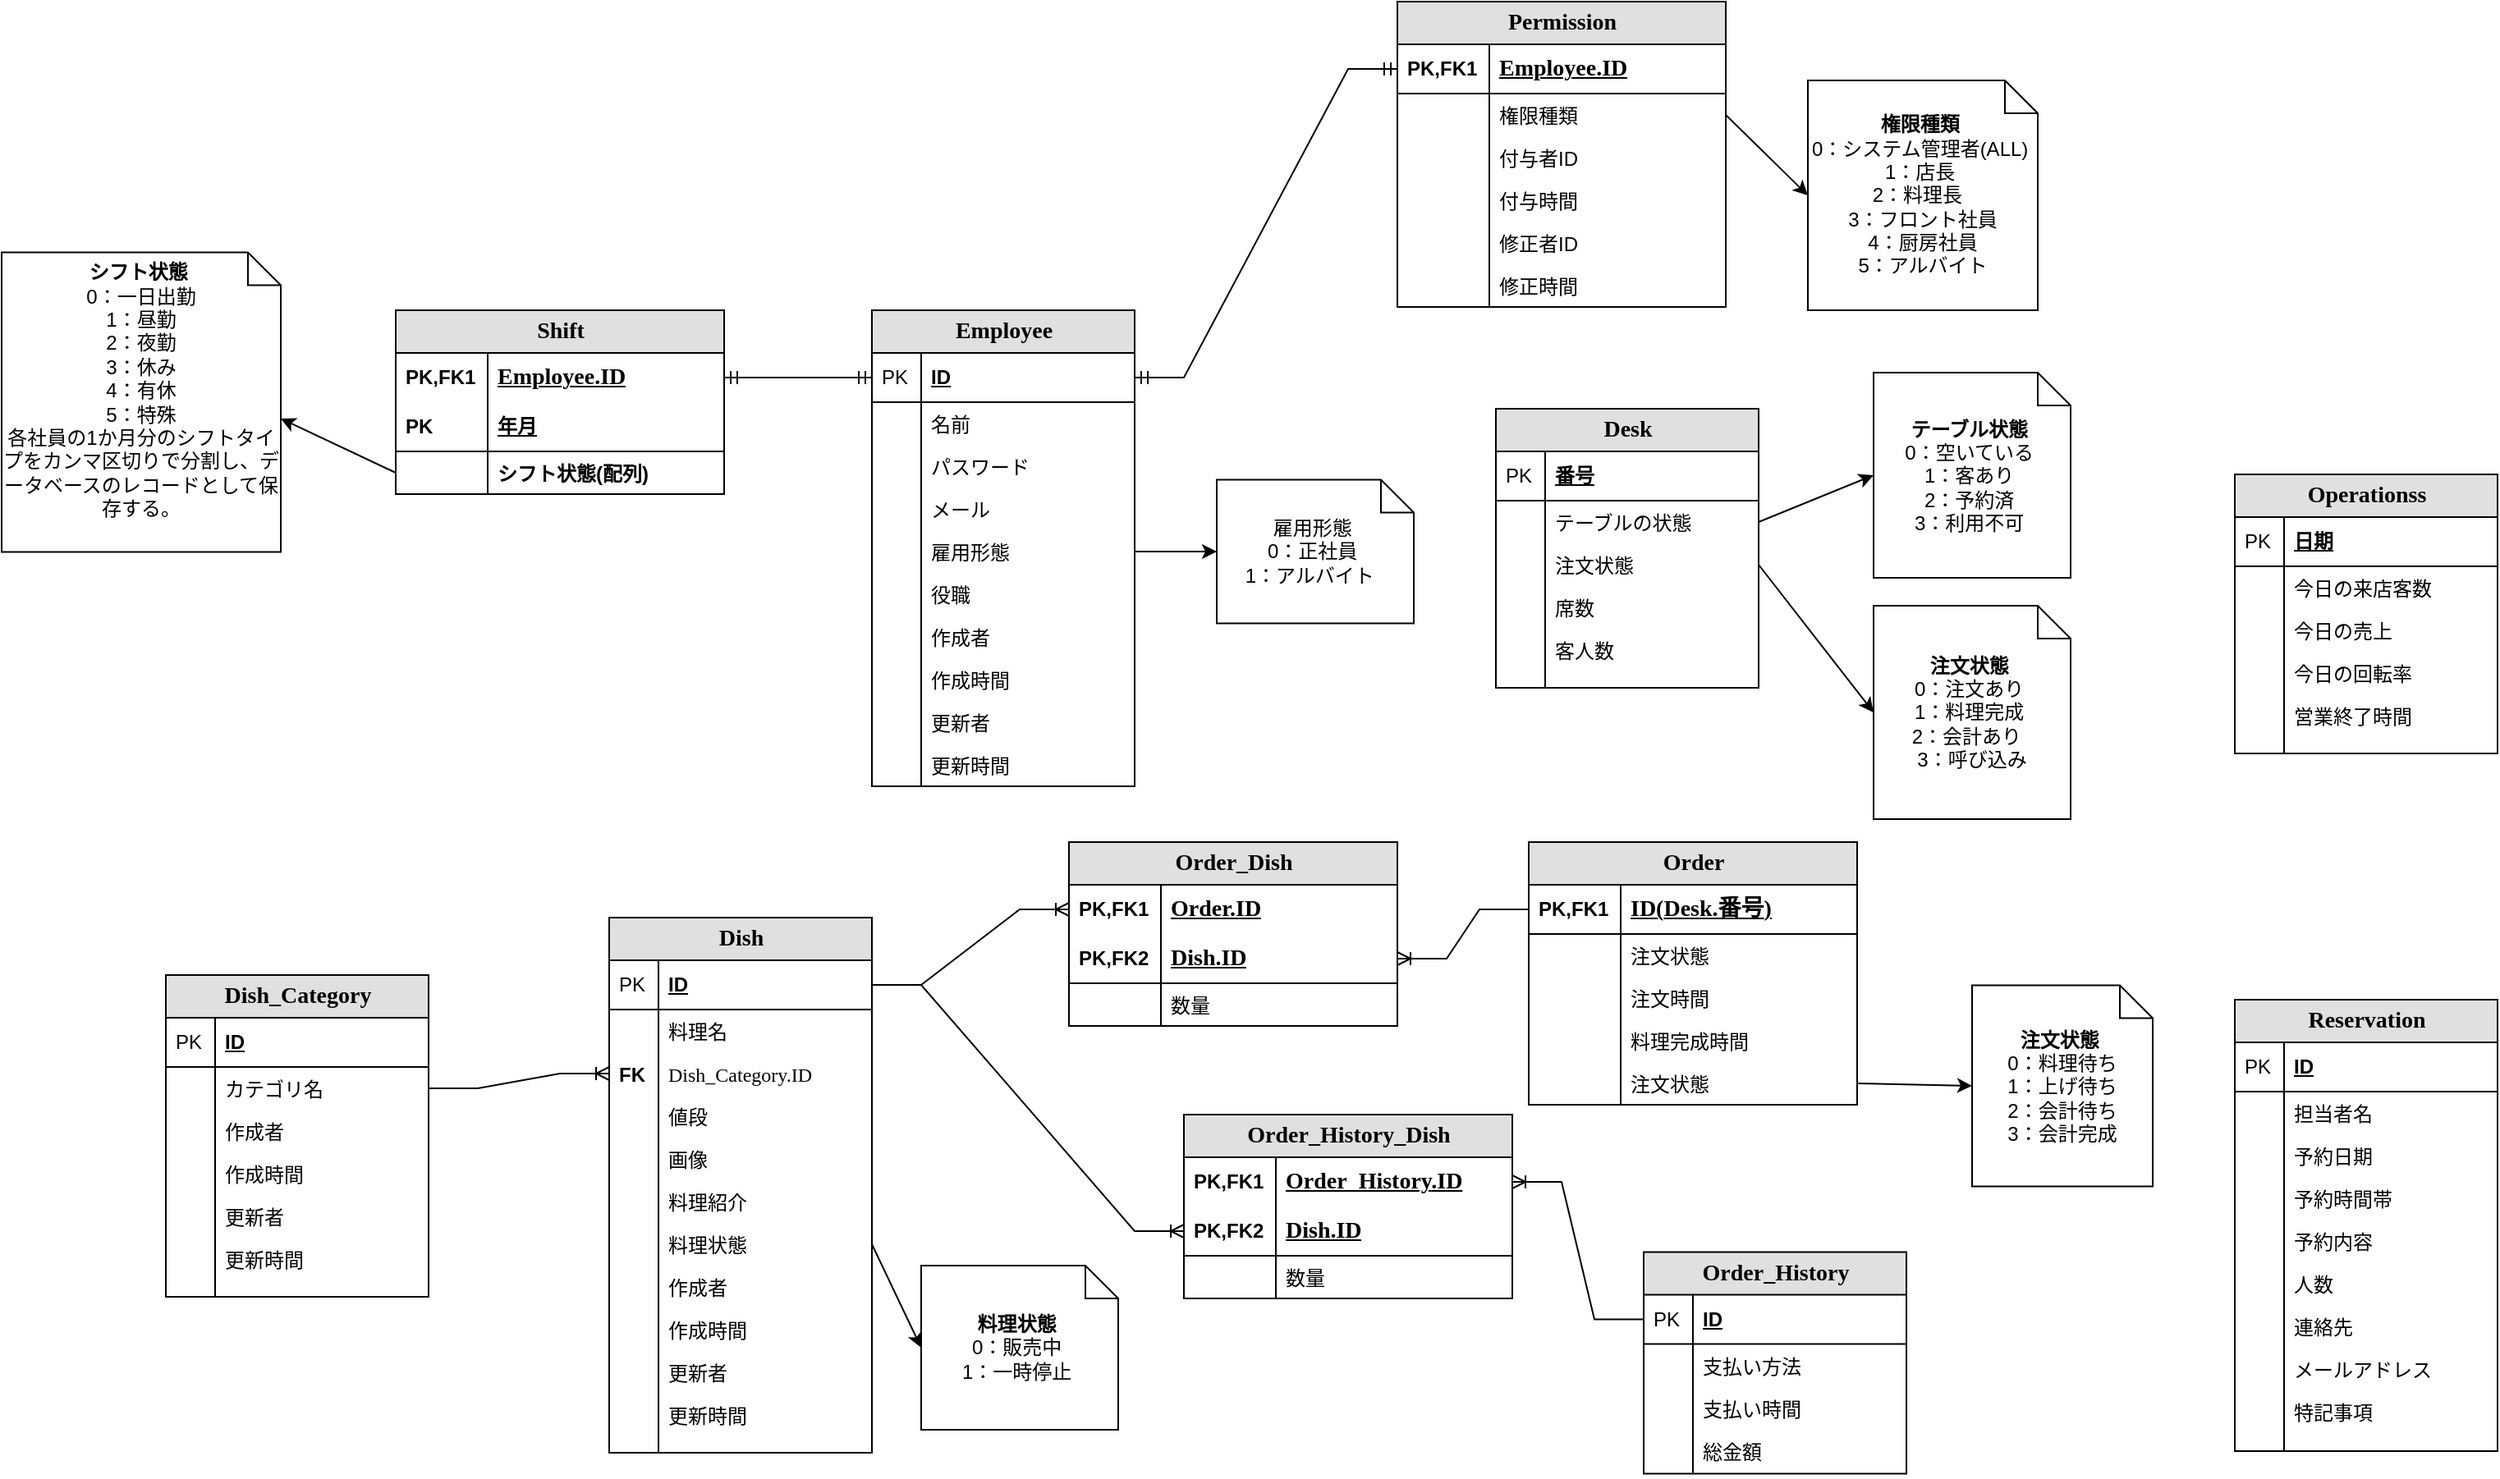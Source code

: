 <mxfile version="25.0.1">
  <diagram name="Page-1" id="e56a1550-8fbb-45ad-956c-1786394a9013">
    <mxGraphModel dx="1942" dy="450" grid="1" gridSize="10" guides="1" tooltips="1" connect="1" arrows="1" fold="1" page="1" pageScale="1" pageWidth="1100" pageHeight="850" background="none" math="0" shadow="0">
      <root>
        <mxCell id="0" />
        <mxCell id="1" parent="0" />
        <mxCell id="YF3Wwod6mcNr1r3HicY_-1" value="&lt;strong&gt;Employee&lt;/strong&gt;" style="swimlane;html=1;fontStyle=0;childLayout=stackLayout;horizontal=1;startSize=26;fillColor=#e0e0e0;horizontalStack=0;resizeParent=1;resizeLast=0;collapsible=1;marginBottom=0;swimlaneFillColor=#ffffff;align=center;rounded=0;shadow=0;comic=0;labelBackgroundColor=none;strokeWidth=1;fontFamily=Verdana;fontSize=14" parent="1" vertex="1">
          <mxGeometry x="-330" y="850" width="160" height="290" as="geometry" />
        </mxCell>
        <mxCell id="YF3Wwod6mcNr1r3HicY_-2" value="ID" style="shape=partialRectangle;top=0;left=0;right=0;bottom=1;html=1;align=left;verticalAlign=middle;fillColor=none;spacingLeft=34;spacingRight=4;whiteSpace=wrap;overflow=hidden;rotatable=0;points=[[0,0.5],[1,0.5]];portConstraint=eastwest;dropTarget=0;fontStyle=5;" parent="YF3Wwod6mcNr1r3HicY_-1" vertex="1">
          <mxGeometry y="26" width="160" height="30" as="geometry" />
        </mxCell>
        <mxCell id="YF3Wwod6mcNr1r3HicY_-3" value="PK" style="shape=partialRectangle;top=0;left=0;bottom=0;html=1;fillColor=none;align=left;verticalAlign=middle;spacingLeft=4;spacingRight=4;whiteSpace=wrap;overflow=hidden;rotatable=0;points=[];portConstraint=eastwest;part=1;" parent="YF3Wwod6mcNr1r3HicY_-2" vertex="1" connectable="0">
          <mxGeometry width="30" height="30" as="geometry" />
        </mxCell>
        <mxCell id="YF3Wwod6mcNr1r3HicY_-4" value="名前" style="shape=partialRectangle;top=0;left=0;right=0;bottom=0;html=1;align=left;verticalAlign=top;fillColor=none;spacingLeft=34;spacingRight=4;whiteSpace=wrap;overflow=hidden;rotatable=0;points=[[0,0.5],[1,0.5]];portConstraint=eastwest;dropTarget=0;" parent="YF3Wwod6mcNr1r3HicY_-1" vertex="1">
          <mxGeometry y="56" width="160" height="26" as="geometry" />
        </mxCell>
        <mxCell id="YF3Wwod6mcNr1r3HicY_-5" value="" style="shape=partialRectangle;top=0;left=0;bottom=0;html=1;fillColor=none;align=left;verticalAlign=top;spacingLeft=4;spacingRight=4;whiteSpace=wrap;overflow=hidden;rotatable=0;points=[];portConstraint=eastwest;part=1;" parent="YF3Wwod6mcNr1r3HicY_-4" vertex="1" connectable="0">
          <mxGeometry width="30" height="26" as="geometry" />
        </mxCell>
        <mxCell id="YF3Wwod6mcNr1r3HicY_-6" value="パスワード" style="shape=partialRectangle;top=0;left=0;right=0;bottom=0;html=1;align=left;verticalAlign=top;fillColor=none;spacingLeft=34;spacingRight=4;whiteSpace=wrap;overflow=hidden;rotatable=0;points=[[0,0.5],[1,0.5]];portConstraint=eastwest;dropTarget=0;" parent="YF3Wwod6mcNr1r3HicY_-1" vertex="1">
          <mxGeometry y="82" width="160" height="26" as="geometry" />
        </mxCell>
        <mxCell id="YF3Wwod6mcNr1r3HicY_-7" value="" style="shape=partialRectangle;top=0;left=0;bottom=0;html=1;fillColor=none;align=left;verticalAlign=top;spacingLeft=4;spacingRight=4;whiteSpace=wrap;overflow=hidden;rotatable=0;points=[];portConstraint=eastwest;part=1;" parent="YF3Wwod6mcNr1r3HicY_-6" vertex="1" connectable="0">
          <mxGeometry width="30" height="26" as="geometry" />
        </mxCell>
        <mxCell id="YF3Wwod6mcNr1r3HicY_-8" value="メール" style="shape=partialRectangle;top=0;left=0;right=0;bottom=0;html=1;align=left;verticalAlign=top;fillColor=none;spacingLeft=34;spacingRight=4;whiteSpace=wrap;overflow=hidden;rotatable=0;points=[[0,0.5],[1,0.5]];portConstraint=eastwest;dropTarget=0;" parent="YF3Wwod6mcNr1r3HicY_-1" vertex="1">
          <mxGeometry y="108" width="160" height="26" as="geometry" />
        </mxCell>
        <mxCell id="YF3Wwod6mcNr1r3HicY_-9" value="" style="shape=partialRectangle;top=0;left=0;bottom=0;html=1;fillColor=none;align=left;verticalAlign=top;spacingLeft=4;spacingRight=4;whiteSpace=wrap;overflow=hidden;rotatable=0;points=[];portConstraint=eastwest;part=1;" parent="YF3Wwod6mcNr1r3HicY_-8" vertex="1" connectable="0">
          <mxGeometry width="30" height="26" as="geometry" />
        </mxCell>
        <mxCell id="YF3Wwod6mcNr1r3HicY_-288" value="&lt;span&gt;&lt;/span&gt;&lt;span&gt;&lt;/span&gt;&lt;span style=&quot;white-space-collapse: preserve;&quot;&gt;雇用形態&lt;/span&gt;" style="shape=partialRectangle;top=0;left=0;right=0;bottom=0;html=1;align=left;verticalAlign=top;fillColor=none;spacingLeft=34;spacingRight=4;whiteSpace=wrap;overflow=hidden;rotatable=0;points=[[0,0.5],[1,0.5]];portConstraint=eastwest;dropTarget=0;" parent="YF3Wwod6mcNr1r3HicY_-1" vertex="1">
          <mxGeometry y="134" width="160" height="26" as="geometry" />
        </mxCell>
        <mxCell id="YF3Wwod6mcNr1r3HicY_-289" value="" style="shape=partialRectangle;top=0;left=0;bottom=0;html=1;fillColor=none;align=left;verticalAlign=top;spacingLeft=4;spacingRight=4;whiteSpace=wrap;overflow=hidden;rotatable=0;points=[];portConstraint=eastwest;part=1;" parent="YF3Wwod6mcNr1r3HicY_-288" vertex="1" connectable="0">
          <mxGeometry width="30" height="26" as="geometry" />
        </mxCell>
        <mxCell id="YF3Wwod6mcNr1r3HicY_-13" value="役職" style="shape=partialRectangle;top=0;left=0;right=0;bottom=0;html=1;align=left;verticalAlign=top;fillColor=none;spacingLeft=34;spacingRight=4;whiteSpace=wrap;overflow=hidden;rotatable=0;points=[[0,0.5],[1,0.5]];portConstraint=eastwest;dropTarget=0;" parent="YF3Wwod6mcNr1r3HicY_-1" vertex="1">
          <mxGeometry y="160" width="160" height="26" as="geometry" />
        </mxCell>
        <mxCell id="YF3Wwod6mcNr1r3HicY_-14" value="" style="shape=partialRectangle;top=0;left=0;bottom=0;html=1;fillColor=none;align=left;verticalAlign=top;spacingLeft=4;spacingRight=4;whiteSpace=wrap;overflow=hidden;rotatable=0;points=[];portConstraint=eastwest;part=1;" parent="YF3Wwod6mcNr1r3HicY_-13" vertex="1" connectable="0">
          <mxGeometry width="30" height="26" as="geometry" />
        </mxCell>
        <mxCell id="YF3Wwod6mcNr1r3HicY_-37" value="作成者" style="shape=partialRectangle;top=0;left=0;right=0;bottom=0;html=1;align=left;verticalAlign=top;fillColor=none;spacingLeft=34;spacingRight=4;whiteSpace=wrap;overflow=hidden;rotatable=0;points=[[0,0.5],[1,0.5]];portConstraint=eastwest;dropTarget=0;" parent="YF3Wwod6mcNr1r3HicY_-1" vertex="1">
          <mxGeometry y="186" width="160" height="26" as="geometry" />
        </mxCell>
        <mxCell id="YF3Wwod6mcNr1r3HicY_-38" value="" style="shape=partialRectangle;top=0;left=0;bottom=0;html=1;fillColor=none;align=left;verticalAlign=top;spacingLeft=4;spacingRight=4;whiteSpace=wrap;overflow=hidden;rotatable=0;points=[];portConstraint=eastwest;part=1;" parent="YF3Wwod6mcNr1r3HicY_-37" vertex="1" connectable="0">
          <mxGeometry width="30" height="26" as="geometry" />
        </mxCell>
        <mxCell id="YF3Wwod6mcNr1r3HicY_-35" value="作成時間" style="shape=partialRectangle;top=0;left=0;right=0;bottom=0;html=1;align=left;verticalAlign=top;fillColor=none;spacingLeft=34;spacingRight=4;whiteSpace=wrap;overflow=hidden;rotatable=0;points=[[0,0.5],[1,0.5]];portConstraint=eastwest;dropTarget=0;" parent="YF3Wwod6mcNr1r3HicY_-1" vertex="1">
          <mxGeometry y="212" width="160" height="26" as="geometry" />
        </mxCell>
        <mxCell id="YF3Wwod6mcNr1r3HicY_-36" value="" style="shape=partialRectangle;top=0;left=0;bottom=0;html=1;fillColor=none;align=left;verticalAlign=top;spacingLeft=4;spacingRight=4;whiteSpace=wrap;overflow=hidden;rotatable=0;points=[];portConstraint=eastwest;part=1;" parent="YF3Wwod6mcNr1r3HicY_-35" vertex="1" connectable="0">
          <mxGeometry width="30" height="26" as="geometry" />
        </mxCell>
        <mxCell id="YF3Wwod6mcNr1r3HicY_-39" value="更新者" style="shape=partialRectangle;top=0;left=0;right=0;bottom=0;html=1;align=left;verticalAlign=top;fillColor=none;spacingLeft=34;spacingRight=4;whiteSpace=wrap;overflow=hidden;rotatable=0;points=[[0,0.5],[1,0.5]];portConstraint=eastwest;dropTarget=0;" parent="YF3Wwod6mcNr1r3HicY_-1" vertex="1">
          <mxGeometry y="238" width="160" height="26" as="geometry" />
        </mxCell>
        <mxCell id="YF3Wwod6mcNr1r3HicY_-40" value="" style="shape=partialRectangle;top=0;left=0;bottom=0;html=1;fillColor=none;align=left;verticalAlign=top;spacingLeft=4;spacingRight=4;whiteSpace=wrap;overflow=hidden;rotatable=0;points=[];portConstraint=eastwest;part=1;" parent="YF3Wwod6mcNr1r3HicY_-39" vertex="1" connectable="0">
          <mxGeometry width="30" height="26" as="geometry" />
        </mxCell>
        <mxCell id="YF3Wwod6mcNr1r3HicY_-41" value="更新時間" style="shape=partialRectangle;top=0;left=0;right=0;bottom=0;html=1;align=left;verticalAlign=top;fillColor=none;spacingLeft=34;spacingRight=4;whiteSpace=wrap;overflow=hidden;rotatable=0;points=[[0,0.5],[1,0.5]];portConstraint=eastwest;dropTarget=0;" parent="YF3Wwod6mcNr1r3HicY_-1" vertex="1">
          <mxGeometry y="264" width="160" height="26" as="geometry" />
        </mxCell>
        <mxCell id="YF3Wwod6mcNr1r3HicY_-42" value="" style="shape=partialRectangle;top=0;left=0;bottom=0;html=1;fillColor=none;align=left;verticalAlign=top;spacingLeft=4;spacingRight=4;whiteSpace=wrap;overflow=hidden;rotatable=0;points=[];portConstraint=eastwest;part=1;" parent="YF3Wwod6mcNr1r3HicY_-41" vertex="1" connectable="0">
          <mxGeometry width="30" height="26" as="geometry" />
        </mxCell>
        <mxCell id="YF3Wwod6mcNr1r3HicY_-43" value="&lt;b&gt;Desk&lt;/b&gt;" style="swimlane;html=1;fontStyle=0;childLayout=stackLayout;horizontal=1;startSize=26;fillColor=#e0e0e0;horizontalStack=0;resizeParent=1;resizeLast=0;collapsible=1;marginBottom=0;swimlaneFillColor=#ffffff;align=center;rounded=0;shadow=0;comic=0;labelBackgroundColor=none;strokeWidth=1;fontFamily=Verdana;fontSize=14" parent="1" vertex="1">
          <mxGeometry x="50" y="910" width="160" height="170" as="geometry" />
        </mxCell>
        <mxCell id="YF3Wwod6mcNr1r3HicY_-44" value="番号" style="shape=partialRectangle;top=0;left=0;right=0;bottom=1;html=1;align=left;verticalAlign=middle;fillColor=none;spacingLeft=34;spacingRight=4;whiteSpace=wrap;overflow=hidden;rotatable=0;points=[[0,0.5],[1,0.5]];portConstraint=eastwest;dropTarget=0;fontStyle=5;" parent="YF3Wwod6mcNr1r3HicY_-43" vertex="1">
          <mxGeometry y="26" width="160" height="30" as="geometry" />
        </mxCell>
        <mxCell id="YF3Wwod6mcNr1r3HicY_-45" value="PK" style="shape=partialRectangle;top=0;left=0;bottom=0;html=1;fillColor=none;align=left;verticalAlign=middle;spacingLeft=4;spacingRight=4;whiteSpace=wrap;overflow=hidden;rotatable=0;points=[];portConstraint=eastwest;part=1;" parent="YF3Wwod6mcNr1r3HicY_-44" vertex="1" connectable="0">
          <mxGeometry width="30" height="30" as="geometry" />
        </mxCell>
        <mxCell id="YF3Wwod6mcNr1r3HicY_-48" value="テーブルの状態" style="shape=partialRectangle;top=0;left=0;right=0;bottom=0;html=1;align=left;verticalAlign=top;fillColor=none;spacingLeft=34;spacingRight=4;whiteSpace=wrap;overflow=hidden;rotatable=0;points=[[0,0.5],[1,0.5]];portConstraint=eastwest;dropTarget=0;" parent="YF3Wwod6mcNr1r3HicY_-43" vertex="1">
          <mxGeometry y="56" width="160" height="26" as="geometry" />
        </mxCell>
        <mxCell id="YF3Wwod6mcNr1r3HicY_-49" value="" style="shape=partialRectangle;top=0;left=0;bottom=0;html=1;fillColor=none;align=left;verticalAlign=top;spacingLeft=4;spacingRight=4;whiteSpace=wrap;overflow=hidden;rotatable=0;points=[];portConstraint=eastwest;part=1;" parent="YF3Wwod6mcNr1r3HicY_-48" vertex="1" connectable="0">
          <mxGeometry width="30" height="26" as="geometry" />
        </mxCell>
        <mxCell id="YF3Wwod6mcNr1r3HicY_-293" value="注文状態" style="shape=partialRectangle;top=0;left=0;right=0;bottom=0;html=1;align=left;verticalAlign=top;fillColor=none;spacingLeft=34;spacingRight=4;whiteSpace=wrap;overflow=hidden;rotatable=0;points=[[0,0.5],[1,0.5]];portConstraint=eastwest;dropTarget=0;" parent="YF3Wwod6mcNr1r3HicY_-43" vertex="1">
          <mxGeometry y="82" width="160" height="26" as="geometry" />
        </mxCell>
        <mxCell id="YF3Wwod6mcNr1r3HicY_-294" value="" style="shape=partialRectangle;top=0;left=0;bottom=0;html=1;fillColor=none;align=left;verticalAlign=top;spacingLeft=4;spacingRight=4;whiteSpace=wrap;overflow=hidden;rotatable=0;points=[];portConstraint=eastwest;part=1;" parent="YF3Wwod6mcNr1r3HicY_-293" vertex="1" connectable="0">
          <mxGeometry width="30" height="26" as="geometry" />
        </mxCell>
        <mxCell id="YF3Wwod6mcNr1r3HicY_-235" value="席数" style="shape=partialRectangle;top=0;left=0;right=0;bottom=0;html=1;align=left;verticalAlign=top;fillColor=none;spacingLeft=34;spacingRight=4;whiteSpace=wrap;overflow=hidden;rotatable=0;points=[[0,0.5],[1,0.5]];portConstraint=eastwest;dropTarget=0;" parent="YF3Wwod6mcNr1r3HicY_-43" vertex="1">
          <mxGeometry y="108" width="160" height="26" as="geometry" />
        </mxCell>
        <mxCell id="YF3Wwod6mcNr1r3HicY_-236" value="" style="shape=partialRectangle;top=0;left=0;bottom=0;html=1;fillColor=none;align=left;verticalAlign=top;spacingLeft=4;spacingRight=4;whiteSpace=wrap;overflow=hidden;rotatable=0;points=[];portConstraint=eastwest;part=1;" parent="YF3Wwod6mcNr1r3HicY_-235" vertex="1" connectable="0">
          <mxGeometry width="30" height="26" as="geometry" />
        </mxCell>
        <mxCell id="YF3Wwod6mcNr1r3HicY_-50" value="客人数" style="shape=partialRectangle;top=0;left=0;right=0;bottom=0;html=1;align=left;verticalAlign=top;fillColor=none;spacingLeft=34;spacingRight=4;whiteSpace=wrap;overflow=hidden;rotatable=0;points=[[0,0.5],[1,0.5]];portConstraint=eastwest;dropTarget=0;" parent="YF3Wwod6mcNr1r3HicY_-43" vertex="1">
          <mxGeometry y="134" width="160" height="26" as="geometry" />
        </mxCell>
        <mxCell id="YF3Wwod6mcNr1r3HicY_-51" value="" style="shape=partialRectangle;top=0;left=0;bottom=0;html=1;fillColor=none;align=left;verticalAlign=top;spacingLeft=4;spacingRight=4;whiteSpace=wrap;overflow=hidden;rotatable=0;points=[];portConstraint=eastwest;part=1;" parent="YF3Wwod6mcNr1r3HicY_-50" vertex="1" connectable="0">
          <mxGeometry width="30" height="26" as="geometry" />
        </mxCell>
        <mxCell id="YF3Wwod6mcNr1r3HicY_-62" value="" style="shape=partialRectangle;top=0;left=0;right=0;bottom=0;html=1;align=left;verticalAlign=top;fillColor=none;spacingLeft=34;spacingRight=4;whiteSpace=wrap;overflow=hidden;rotatable=0;points=[[0,0.5],[1,0.5]];portConstraint=eastwest;dropTarget=0;" parent="YF3Wwod6mcNr1r3HicY_-43" vertex="1">
          <mxGeometry y="160" width="160" height="10" as="geometry" />
        </mxCell>
        <mxCell id="YF3Wwod6mcNr1r3HicY_-63" value="" style="shape=partialRectangle;top=0;left=0;bottom=0;html=1;fillColor=none;align=left;verticalAlign=top;spacingLeft=4;spacingRight=4;whiteSpace=wrap;overflow=hidden;rotatable=0;points=[];portConstraint=eastwest;part=1;" parent="YF3Wwod6mcNr1r3HicY_-62" vertex="1" connectable="0">
          <mxGeometry width="30" height="10" as="geometry" />
        </mxCell>
        <mxCell id="YF3Wwod6mcNr1r3HicY_-64" value="&lt;b&gt;Dish_Category&lt;/b&gt;" style="swimlane;html=1;fontStyle=0;childLayout=stackLayout;horizontal=1;startSize=26;fillColor=#e0e0e0;horizontalStack=0;resizeParent=1;resizeLast=0;collapsible=1;marginBottom=0;swimlaneFillColor=#ffffff;align=center;rounded=0;shadow=0;comic=0;labelBackgroundColor=none;strokeWidth=1;fontFamily=Verdana;fontSize=14" parent="1" vertex="1">
          <mxGeometry x="-760" y="1255" width="160" height="196" as="geometry" />
        </mxCell>
        <mxCell id="YF3Wwod6mcNr1r3HicY_-65" value="ID" style="shape=partialRectangle;top=0;left=0;right=0;bottom=1;html=1;align=left;verticalAlign=middle;fillColor=none;spacingLeft=34;spacingRight=4;whiteSpace=wrap;overflow=hidden;rotatable=0;points=[[0,0.5],[1,0.5]];portConstraint=eastwest;dropTarget=0;fontStyle=5;" parent="YF3Wwod6mcNr1r3HicY_-64" vertex="1">
          <mxGeometry y="26" width="160" height="30" as="geometry" />
        </mxCell>
        <mxCell id="YF3Wwod6mcNr1r3HicY_-66" value="PK" style="shape=partialRectangle;top=0;left=0;bottom=0;html=1;fillColor=none;align=left;verticalAlign=middle;spacingLeft=4;spacingRight=4;whiteSpace=wrap;overflow=hidden;rotatable=0;points=[];portConstraint=eastwest;part=1;" parent="YF3Wwod6mcNr1r3HicY_-65" vertex="1" connectable="0">
          <mxGeometry width="30" height="30" as="geometry" />
        </mxCell>
        <mxCell id="YF3Wwod6mcNr1r3HicY_-67" value="カテゴリ名" style="shape=partialRectangle;top=0;left=0;right=0;bottom=0;html=1;align=left;verticalAlign=top;fillColor=none;spacingLeft=34;spacingRight=4;whiteSpace=wrap;overflow=hidden;rotatable=0;points=[[0,0.5],[1,0.5]];portConstraint=eastwest;dropTarget=0;" parent="YF3Wwod6mcNr1r3HicY_-64" vertex="1">
          <mxGeometry y="56" width="160" height="26" as="geometry" />
        </mxCell>
        <mxCell id="YF3Wwod6mcNr1r3HicY_-68" value="" style="shape=partialRectangle;top=0;left=0;bottom=0;html=1;fillColor=none;align=left;verticalAlign=top;spacingLeft=4;spacingRight=4;whiteSpace=wrap;overflow=hidden;rotatable=0;points=[];portConstraint=eastwest;part=1;" parent="YF3Wwod6mcNr1r3HicY_-67" vertex="1" connectable="0">
          <mxGeometry width="30" height="26" as="geometry" />
        </mxCell>
        <mxCell id="YF3Wwod6mcNr1r3HicY_-75" value="作成者" style="shape=partialRectangle;top=0;left=0;right=0;bottom=0;html=1;align=left;verticalAlign=top;fillColor=none;spacingLeft=34;spacingRight=4;whiteSpace=wrap;overflow=hidden;rotatable=0;points=[[0,0.5],[1,0.5]];portConstraint=eastwest;dropTarget=0;" parent="YF3Wwod6mcNr1r3HicY_-64" vertex="1">
          <mxGeometry y="82" width="160" height="26" as="geometry" />
        </mxCell>
        <mxCell id="YF3Wwod6mcNr1r3HicY_-76" value="" style="shape=partialRectangle;top=0;left=0;bottom=0;html=1;fillColor=none;align=left;verticalAlign=top;spacingLeft=4;spacingRight=4;whiteSpace=wrap;overflow=hidden;rotatable=0;points=[];portConstraint=eastwest;part=1;" parent="YF3Wwod6mcNr1r3HicY_-75" vertex="1" connectable="0">
          <mxGeometry width="30" height="26" as="geometry" />
        </mxCell>
        <mxCell id="YF3Wwod6mcNr1r3HicY_-77" value="作成時間" style="shape=partialRectangle;top=0;left=0;right=0;bottom=0;html=1;align=left;verticalAlign=top;fillColor=none;spacingLeft=34;spacingRight=4;whiteSpace=wrap;overflow=hidden;rotatable=0;points=[[0,0.5],[1,0.5]];portConstraint=eastwest;dropTarget=0;" parent="YF3Wwod6mcNr1r3HicY_-64" vertex="1">
          <mxGeometry y="108" width="160" height="26" as="geometry" />
        </mxCell>
        <mxCell id="YF3Wwod6mcNr1r3HicY_-78" value="" style="shape=partialRectangle;top=0;left=0;bottom=0;html=1;fillColor=none;align=left;verticalAlign=top;spacingLeft=4;spacingRight=4;whiteSpace=wrap;overflow=hidden;rotatable=0;points=[];portConstraint=eastwest;part=1;" parent="YF3Wwod6mcNr1r3HicY_-77" vertex="1" connectable="0">
          <mxGeometry width="30" height="26" as="geometry" />
        </mxCell>
        <mxCell id="YF3Wwod6mcNr1r3HicY_-79" value="更新者" style="shape=partialRectangle;top=0;left=0;right=0;bottom=0;html=1;align=left;verticalAlign=top;fillColor=none;spacingLeft=34;spacingRight=4;whiteSpace=wrap;overflow=hidden;rotatable=0;points=[[0,0.5],[1,0.5]];portConstraint=eastwest;dropTarget=0;" parent="YF3Wwod6mcNr1r3HicY_-64" vertex="1">
          <mxGeometry y="134" width="160" height="26" as="geometry" />
        </mxCell>
        <mxCell id="YF3Wwod6mcNr1r3HicY_-80" value="" style="shape=partialRectangle;top=0;left=0;bottom=0;html=1;fillColor=none;align=left;verticalAlign=top;spacingLeft=4;spacingRight=4;whiteSpace=wrap;overflow=hidden;rotatable=0;points=[];portConstraint=eastwest;part=1;" parent="YF3Wwod6mcNr1r3HicY_-79" vertex="1" connectable="0">
          <mxGeometry width="30" height="26" as="geometry" />
        </mxCell>
        <mxCell id="YF3Wwod6mcNr1r3HicY_-81" value="更新時間" style="shape=partialRectangle;top=0;left=0;right=0;bottom=0;html=1;align=left;verticalAlign=top;fillColor=none;spacingLeft=34;spacingRight=4;whiteSpace=wrap;overflow=hidden;rotatable=0;points=[[0,0.5],[1,0.5]];portConstraint=eastwest;dropTarget=0;" parent="YF3Wwod6mcNr1r3HicY_-64" vertex="1">
          <mxGeometry y="160" width="160" height="26" as="geometry" />
        </mxCell>
        <mxCell id="YF3Wwod6mcNr1r3HicY_-82" value="" style="shape=partialRectangle;top=0;left=0;bottom=0;html=1;fillColor=none;align=left;verticalAlign=top;spacingLeft=4;spacingRight=4;whiteSpace=wrap;overflow=hidden;rotatable=0;points=[];portConstraint=eastwest;part=1;" parent="YF3Wwod6mcNr1r3HicY_-81" vertex="1" connectable="0">
          <mxGeometry width="30" height="26" as="geometry" />
        </mxCell>
        <mxCell id="YF3Wwod6mcNr1r3HicY_-83" value="" style="shape=partialRectangle;top=0;left=0;right=0;bottom=0;html=1;align=left;verticalAlign=top;fillColor=none;spacingLeft=34;spacingRight=4;whiteSpace=wrap;overflow=hidden;rotatable=0;points=[[0,0.5],[1,0.5]];portConstraint=eastwest;dropTarget=0;" parent="YF3Wwod6mcNr1r3HicY_-64" vertex="1">
          <mxGeometry y="186" width="160" height="10" as="geometry" />
        </mxCell>
        <mxCell id="YF3Wwod6mcNr1r3HicY_-84" value="" style="shape=partialRectangle;top=0;left=0;bottom=0;html=1;fillColor=none;align=left;verticalAlign=top;spacingLeft=4;spacingRight=4;whiteSpace=wrap;overflow=hidden;rotatable=0;points=[];portConstraint=eastwest;part=1;" parent="YF3Wwod6mcNr1r3HicY_-83" vertex="1" connectable="0">
          <mxGeometry width="30" height="10" as="geometry" />
        </mxCell>
        <mxCell id="YF3Wwod6mcNr1r3HicY_-93" value="&lt;b&gt;Dish&lt;/b&gt;" style="swimlane;html=1;fontStyle=0;childLayout=stackLayout;horizontal=1;startSize=26;fillColor=#e0e0e0;horizontalStack=0;resizeParent=1;resizeLast=0;collapsible=1;marginBottom=0;swimlaneFillColor=#ffffff;align=center;rounded=0;shadow=0;comic=0;labelBackgroundColor=none;strokeWidth=1;fontFamily=Verdana;fontSize=14" parent="1" vertex="1">
          <mxGeometry x="-490" y="1220" width="160" height="326" as="geometry" />
        </mxCell>
        <mxCell id="YF3Wwod6mcNr1r3HicY_-94" value="ID" style="shape=partialRectangle;top=0;left=0;right=0;bottom=1;html=1;align=left;verticalAlign=middle;fillColor=none;spacingLeft=34;spacingRight=4;whiteSpace=wrap;overflow=hidden;rotatable=0;points=[[0,0.5],[1,0.5]];portConstraint=eastwest;dropTarget=0;fontStyle=5;" parent="YF3Wwod6mcNr1r3HicY_-93" vertex="1">
          <mxGeometry y="26" width="160" height="30" as="geometry" />
        </mxCell>
        <mxCell id="YF3Wwod6mcNr1r3HicY_-95" value="PK" style="shape=partialRectangle;top=0;left=0;bottom=0;html=1;fillColor=none;align=left;verticalAlign=middle;spacingLeft=4;spacingRight=4;whiteSpace=wrap;overflow=hidden;rotatable=0;points=[];portConstraint=eastwest;part=1;" parent="YF3Wwod6mcNr1r3HicY_-94" vertex="1" connectable="0">
          <mxGeometry width="30" height="30" as="geometry" />
        </mxCell>
        <mxCell id="YF3Wwod6mcNr1r3HicY_-96" value="料理名" style="shape=partialRectangle;top=0;left=0;right=0;bottom=0;html=1;align=left;verticalAlign=top;fillColor=none;spacingLeft=34;spacingRight=4;whiteSpace=wrap;overflow=hidden;rotatable=0;points=[[0,0.5],[1,0.5]];portConstraint=eastwest;dropTarget=0;" parent="YF3Wwod6mcNr1r3HicY_-93" vertex="1">
          <mxGeometry y="56" width="160" height="26" as="geometry" />
        </mxCell>
        <mxCell id="YF3Wwod6mcNr1r3HicY_-97" value="" style="shape=partialRectangle;top=0;left=0;bottom=0;html=1;fillColor=none;align=left;verticalAlign=top;spacingLeft=4;spacingRight=4;whiteSpace=wrap;overflow=hidden;rotatable=0;points=[];portConstraint=eastwest;part=1;" parent="YF3Wwod6mcNr1r3HicY_-96" vertex="1" connectable="0">
          <mxGeometry width="30" height="26" as="geometry" />
        </mxCell>
        <mxCell id="YF3Wwod6mcNr1r3HicY_-110" value="&lt;span style=&quot;font-family: Verdana; text-align: center; text-wrap-mode: nowrap;&quot;&gt;&lt;font style=&quot;&quot;&gt;Dish_Category.ID&lt;/font&gt;&lt;/span&gt;" style="shape=partialRectangle;top=0;left=0;right=0;bottom=0;html=1;align=left;verticalAlign=top;fillColor=none;spacingLeft=34;spacingRight=4;whiteSpace=wrap;overflow=hidden;rotatable=0;points=[[0,0.5],[1,0.5]];portConstraint=eastwest;dropTarget=0;" parent="YF3Wwod6mcNr1r3HicY_-93" vertex="1">
          <mxGeometry y="82" width="160" height="26" as="geometry" />
        </mxCell>
        <mxCell id="YF3Wwod6mcNr1r3HicY_-111" value="&lt;span style=&quot;font-weight: 700;&quot;&gt;FK&lt;/span&gt;" style="shape=partialRectangle;top=0;left=0;bottom=0;html=1;fillColor=none;align=left;verticalAlign=top;spacingLeft=4;spacingRight=4;whiteSpace=wrap;overflow=hidden;rotatable=0;points=[];portConstraint=eastwest;part=1;" parent="YF3Wwod6mcNr1r3HicY_-110" vertex="1" connectable="0">
          <mxGeometry width="30" height="26" as="geometry" />
        </mxCell>
        <mxCell id="YF3Wwod6mcNr1r3HicY_-114" value="値段" style="shape=partialRectangle;top=0;left=0;right=0;bottom=0;html=1;align=left;verticalAlign=top;fillColor=none;spacingLeft=34;spacingRight=4;whiteSpace=wrap;overflow=hidden;rotatable=0;points=[[0,0.5],[1,0.5]];portConstraint=eastwest;dropTarget=0;" parent="YF3Wwod6mcNr1r3HicY_-93" vertex="1">
          <mxGeometry y="108" width="160" height="26" as="geometry" />
        </mxCell>
        <mxCell id="YF3Wwod6mcNr1r3HicY_-115" value="" style="shape=partialRectangle;top=0;left=0;bottom=0;html=1;fillColor=none;align=left;verticalAlign=top;spacingLeft=4;spacingRight=4;whiteSpace=wrap;overflow=hidden;rotatable=0;points=[];portConstraint=eastwest;part=1;" parent="YF3Wwod6mcNr1r3HicY_-114" vertex="1" connectable="0">
          <mxGeometry width="30" height="26" as="geometry" />
        </mxCell>
        <mxCell id="YF3Wwod6mcNr1r3HicY_-116" value="画像" style="shape=partialRectangle;top=0;left=0;right=0;bottom=0;html=1;align=left;verticalAlign=top;fillColor=none;spacingLeft=34;spacingRight=4;whiteSpace=wrap;overflow=hidden;rotatable=0;points=[[0,0.5],[1,0.5]];portConstraint=eastwest;dropTarget=0;" parent="YF3Wwod6mcNr1r3HicY_-93" vertex="1">
          <mxGeometry y="134" width="160" height="26" as="geometry" />
        </mxCell>
        <mxCell id="YF3Wwod6mcNr1r3HicY_-117" value="" style="shape=partialRectangle;top=0;left=0;bottom=0;html=1;fillColor=none;align=left;verticalAlign=top;spacingLeft=4;spacingRight=4;whiteSpace=wrap;overflow=hidden;rotatable=0;points=[];portConstraint=eastwest;part=1;" parent="YF3Wwod6mcNr1r3HicY_-116" vertex="1" connectable="0">
          <mxGeometry width="30" height="26" as="geometry" />
        </mxCell>
        <mxCell id="YF3Wwod6mcNr1r3HicY_-118" value="料理紹介" style="shape=partialRectangle;top=0;left=0;right=0;bottom=0;html=1;align=left;verticalAlign=top;fillColor=none;spacingLeft=34;spacingRight=4;whiteSpace=wrap;overflow=hidden;rotatable=0;points=[[0,0.5],[1,0.5]];portConstraint=eastwest;dropTarget=0;" parent="YF3Wwod6mcNr1r3HicY_-93" vertex="1">
          <mxGeometry y="160" width="160" height="26" as="geometry" />
        </mxCell>
        <mxCell id="YF3Wwod6mcNr1r3HicY_-119" value="" style="shape=partialRectangle;top=0;left=0;bottom=0;html=1;fillColor=none;align=left;verticalAlign=top;spacingLeft=4;spacingRight=4;whiteSpace=wrap;overflow=hidden;rotatable=0;points=[];portConstraint=eastwest;part=1;" parent="YF3Wwod6mcNr1r3HicY_-118" vertex="1" connectable="0">
          <mxGeometry width="30" height="26" as="geometry" />
        </mxCell>
        <mxCell id="YF3Wwod6mcNr1r3HicY_-120" value="料理状態" style="shape=partialRectangle;top=0;left=0;right=0;bottom=0;html=1;align=left;verticalAlign=top;fillColor=none;spacingLeft=34;spacingRight=4;whiteSpace=wrap;overflow=hidden;rotatable=0;points=[[0,0.5],[1,0.5]];portConstraint=eastwest;dropTarget=0;" parent="YF3Wwod6mcNr1r3HicY_-93" vertex="1">
          <mxGeometry y="186" width="160" height="26" as="geometry" />
        </mxCell>
        <mxCell id="YF3Wwod6mcNr1r3HicY_-121" value="" style="shape=partialRectangle;top=0;left=0;bottom=0;html=1;fillColor=none;align=left;verticalAlign=top;spacingLeft=4;spacingRight=4;whiteSpace=wrap;overflow=hidden;rotatable=0;points=[];portConstraint=eastwest;part=1;" parent="YF3Wwod6mcNr1r3HicY_-120" vertex="1" connectable="0">
          <mxGeometry width="30" height="26" as="geometry" />
        </mxCell>
        <mxCell id="YF3Wwod6mcNr1r3HicY_-98" value="作成者" style="shape=partialRectangle;top=0;left=0;right=0;bottom=0;html=1;align=left;verticalAlign=top;fillColor=none;spacingLeft=34;spacingRight=4;whiteSpace=wrap;overflow=hidden;rotatable=0;points=[[0,0.5],[1,0.5]];portConstraint=eastwest;dropTarget=0;" parent="YF3Wwod6mcNr1r3HicY_-93" vertex="1">
          <mxGeometry y="212" width="160" height="26" as="geometry" />
        </mxCell>
        <mxCell id="YF3Wwod6mcNr1r3HicY_-99" value="" style="shape=partialRectangle;top=0;left=0;bottom=0;html=1;fillColor=none;align=left;verticalAlign=top;spacingLeft=4;spacingRight=4;whiteSpace=wrap;overflow=hidden;rotatable=0;points=[];portConstraint=eastwest;part=1;" parent="YF3Wwod6mcNr1r3HicY_-98" vertex="1" connectable="0">
          <mxGeometry width="30" height="26" as="geometry" />
        </mxCell>
        <mxCell id="YF3Wwod6mcNr1r3HicY_-100" value="作成時間" style="shape=partialRectangle;top=0;left=0;right=0;bottom=0;html=1;align=left;verticalAlign=top;fillColor=none;spacingLeft=34;spacingRight=4;whiteSpace=wrap;overflow=hidden;rotatable=0;points=[[0,0.5],[1,0.5]];portConstraint=eastwest;dropTarget=0;" parent="YF3Wwod6mcNr1r3HicY_-93" vertex="1">
          <mxGeometry y="238" width="160" height="26" as="geometry" />
        </mxCell>
        <mxCell id="YF3Wwod6mcNr1r3HicY_-101" value="" style="shape=partialRectangle;top=0;left=0;bottom=0;html=1;fillColor=none;align=left;verticalAlign=top;spacingLeft=4;spacingRight=4;whiteSpace=wrap;overflow=hidden;rotatable=0;points=[];portConstraint=eastwest;part=1;" parent="YF3Wwod6mcNr1r3HicY_-100" vertex="1" connectable="0">
          <mxGeometry width="30" height="26" as="geometry" />
        </mxCell>
        <mxCell id="YF3Wwod6mcNr1r3HicY_-102" value="更新者" style="shape=partialRectangle;top=0;left=0;right=0;bottom=0;html=1;align=left;verticalAlign=top;fillColor=none;spacingLeft=34;spacingRight=4;whiteSpace=wrap;overflow=hidden;rotatable=0;points=[[0,0.5],[1,0.5]];portConstraint=eastwest;dropTarget=0;" parent="YF3Wwod6mcNr1r3HicY_-93" vertex="1">
          <mxGeometry y="264" width="160" height="26" as="geometry" />
        </mxCell>
        <mxCell id="YF3Wwod6mcNr1r3HicY_-103" value="" style="shape=partialRectangle;top=0;left=0;bottom=0;html=1;fillColor=none;align=left;verticalAlign=top;spacingLeft=4;spacingRight=4;whiteSpace=wrap;overflow=hidden;rotatable=0;points=[];portConstraint=eastwest;part=1;" parent="YF3Wwod6mcNr1r3HicY_-102" vertex="1" connectable="0">
          <mxGeometry width="30" height="26" as="geometry" />
        </mxCell>
        <mxCell id="YF3Wwod6mcNr1r3HicY_-104" value="更新時間" style="shape=partialRectangle;top=0;left=0;right=0;bottom=0;html=1;align=left;verticalAlign=top;fillColor=none;spacingLeft=34;spacingRight=4;whiteSpace=wrap;overflow=hidden;rotatable=0;points=[[0,0.5],[1,0.5]];portConstraint=eastwest;dropTarget=0;" parent="YF3Wwod6mcNr1r3HicY_-93" vertex="1">
          <mxGeometry y="290" width="160" height="26" as="geometry" />
        </mxCell>
        <mxCell id="YF3Wwod6mcNr1r3HicY_-105" value="" style="shape=partialRectangle;top=0;left=0;bottom=0;html=1;fillColor=none;align=left;verticalAlign=top;spacingLeft=4;spacingRight=4;whiteSpace=wrap;overflow=hidden;rotatable=0;points=[];portConstraint=eastwest;part=1;" parent="YF3Wwod6mcNr1r3HicY_-104" vertex="1" connectable="0">
          <mxGeometry width="30" height="26" as="geometry" />
        </mxCell>
        <mxCell id="YF3Wwod6mcNr1r3HicY_-106" value="" style="shape=partialRectangle;top=0;left=0;right=0;bottom=0;html=1;align=left;verticalAlign=top;fillColor=none;spacingLeft=34;spacingRight=4;whiteSpace=wrap;overflow=hidden;rotatable=0;points=[[0,0.5],[1,0.5]];portConstraint=eastwest;dropTarget=0;" parent="YF3Wwod6mcNr1r3HicY_-93" vertex="1">
          <mxGeometry y="316" width="160" height="10" as="geometry" />
        </mxCell>
        <mxCell id="YF3Wwod6mcNr1r3HicY_-107" value="" style="shape=partialRectangle;top=0;left=0;bottom=0;html=1;fillColor=none;align=left;verticalAlign=top;spacingLeft=4;spacingRight=4;whiteSpace=wrap;overflow=hidden;rotatable=0;points=[];portConstraint=eastwest;part=1;" parent="YF3Wwod6mcNr1r3HicY_-106" vertex="1" connectable="0">
          <mxGeometry width="30" height="10" as="geometry" />
        </mxCell>
        <mxCell id="YF3Wwod6mcNr1r3HicY_-137" value="&lt;b&gt;Order_Dish&lt;/b&gt;" style="swimlane;html=1;fontStyle=0;childLayout=stackLayout;horizontal=1;startSize=26;fillColor=#e0e0e0;horizontalStack=0;resizeParent=1;resizeLast=0;collapsible=1;marginBottom=0;swimlaneFillColor=#ffffff;align=center;rounded=0;shadow=0;comic=0;labelBackgroundColor=none;strokeWidth=1;fontFamily=Verdana;fontSize=14" parent="1" vertex="1">
          <mxGeometry x="-210" y="1174" width="200" height="112" as="geometry" />
        </mxCell>
        <mxCell id="YF3Wwod6mcNr1r3HicY_-140" value="&lt;b style=&quot;font-family: Verdana; font-size: 14px; text-align: center; text-wrap-mode: nowrap;&quot;&gt;Order.ID&lt;/b&gt;" style="shape=partialRectangle;top=0;left=0;right=0;bottom=1;html=1;align=left;verticalAlign=middle;fillColor=none;spacingLeft=60;spacingRight=4;whiteSpace=wrap;overflow=hidden;rotatable=0;points=[[0,0.5],[1,0.5]];portConstraint=eastwest;dropTarget=0;fontStyle=5;strokeColor=none;" parent="YF3Wwod6mcNr1r3HicY_-137" vertex="1">
          <mxGeometry y="26" width="200" height="30" as="geometry" />
        </mxCell>
        <mxCell id="YF3Wwod6mcNr1r3HicY_-141" value="PK,FK1" style="shape=partialRectangle;fontStyle=1;top=0;left=0;bottom=0;html=1;fillColor=none;align=left;verticalAlign=middle;spacingLeft=4;spacingRight=4;whiteSpace=wrap;overflow=hidden;rotatable=0;points=[];portConstraint=eastwest;part=1;" parent="YF3Wwod6mcNr1r3HicY_-140" vertex="1" connectable="0">
          <mxGeometry width="56" height="30" as="geometry" />
        </mxCell>
        <mxCell id="YF3Wwod6mcNr1r3HicY_-156" value="&lt;b style=&quot;text-wrap-mode: nowrap; font-family: Verdana; font-size: 14px; text-align: center;&quot;&gt;Dish.ID&lt;/b&gt;" style="shape=partialRectangle;top=0;left=0;right=0;bottom=1;html=1;align=left;verticalAlign=middle;fillColor=none;spacingLeft=60;spacingRight=4;whiteSpace=wrap;overflow=hidden;rotatable=0;points=[[0,0.5],[1,0.5]];portConstraint=eastwest;dropTarget=0;fontStyle=5;strokeColor=default;" parent="YF3Wwod6mcNr1r3HicY_-137" vertex="1">
          <mxGeometry y="56" width="200" height="30" as="geometry" />
        </mxCell>
        <mxCell id="YF3Wwod6mcNr1r3HicY_-157" value="PK,FK2" style="shape=partialRectangle;fontStyle=1;top=0;left=0;bottom=0;html=1;fillColor=none;align=left;verticalAlign=middle;spacingLeft=4;spacingRight=4;whiteSpace=wrap;overflow=hidden;rotatable=0;points=[];portConstraint=eastwest;part=1;" parent="YF3Wwod6mcNr1r3HicY_-156" vertex="1" connectable="0">
          <mxGeometry width="56" height="30" as="geometry" />
        </mxCell>
        <mxCell id="YF3Wwod6mcNr1r3HicY_-142" value="数量" style="shape=partialRectangle;top=0;left=0;right=0;bottom=0;html=1;align=left;verticalAlign=top;fillColor=none;spacingLeft=60;spacingRight=4;whiteSpace=wrap;overflow=hidden;rotatable=0;points=[[0,0.5],[1,0.5]];portConstraint=eastwest;dropTarget=0;" parent="YF3Wwod6mcNr1r3HicY_-137" vertex="1">
          <mxGeometry y="86" width="200" height="26" as="geometry" />
        </mxCell>
        <mxCell id="YF3Wwod6mcNr1r3HicY_-143" value="" style="shape=partialRectangle;top=0;left=0;bottom=0;html=1;fillColor=none;align=left;verticalAlign=top;spacingLeft=4;spacingRight=4;whiteSpace=wrap;overflow=hidden;rotatable=0;points=[];portConstraint=eastwest;part=1;" parent="YF3Wwod6mcNr1r3HicY_-142" vertex="1" connectable="0">
          <mxGeometry width="56" height="26" as="geometry" />
        </mxCell>
        <mxCell id="YF3Wwod6mcNr1r3HicY_-158" value="&lt;b&gt;Order&lt;/b&gt;" style="swimlane;html=1;fontStyle=0;childLayout=stackLayout;horizontal=1;startSize=26;fillColor=#e0e0e0;horizontalStack=0;resizeParent=1;resizeLast=0;collapsible=1;marginBottom=0;swimlaneFillColor=#ffffff;align=center;rounded=0;shadow=0;comic=0;labelBackgroundColor=none;strokeWidth=1;fontFamily=Verdana;fontSize=14" parent="1" vertex="1">
          <mxGeometry x="70" y="1174" width="200" height="160" as="geometry" />
        </mxCell>
        <mxCell id="YF3Wwod6mcNr1r3HicY_-161" value="&lt;b style=&quot;text-wrap-mode: nowrap; font-family: Verdana; font-size: 14px; text-align: center;&quot;&gt;ID(&lt;/b&gt;&lt;b style=&quot;text-wrap-mode: nowrap; font-family: Verdana; font-size: 14px; text-align: center;&quot;&gt;Desk.番号&lt;/b&gt;&lt;b style=&quot;text-wrap-mode: nowrap; font-family: Verdana; font-size: 14px; text-align: center;&quot;&gt;)&lt;/b&gt;" style="shape=partialRectangle;top=0;left=0;right=0;bottom=1;html=1;align=left;verticalAlign=middle;fillColor=none;spacingLeft=60;spacingRight=4;whiteSpace=wrap;overflow=hidden;rotatable=0;points=[[0,0.5],[1,0.5]];portConstraint=eastwest;dropTarget=0;fontStyle=5;strokeColor=default;" parent="YF3Wwod6mcNr1r3HicY_-158" vertex="1">
          <mxGeometry y="26" width="200" height="30" as="geometry" />
        </mxCell>
        <mxCell id="YF3Wwod6mcNr1r3HicY_-162" value="PK,FK1" style="shape=partialRectangle;fontStyle=1;top=0;left=0;bottom=0;html=1;fillColor=none;align=left;verticalAlign=middle;spacingLeft=4;spacingRight=4;whiteSpace=wrap;overflow=hidden;rotatable=0;points=[];portConstraint=eastwest;part=1;" parent="YF3Wwod6mcNr1r3HicY_-161" vertex="1" connectable="0">
          <mxGeometry width="56" height="30" as="geometry" />
        </mxCell>
        <mxCell id="YF3Wwod6mcNr1r3HicY_-163" value="注文状態" style="shape=partialRectangle;top=0;left=0;right=0;bottom=0;html=1;align=left;verticalAlign=top;fillColor=none;spacingLeft=60;spacingRight=4;whiteSpace=wrap;overflow=hidden;rotatable=0;points=[[0,0.5],[1,0.5]];portConstraint=eastwest;dropTarget=0;" parent="YF3Wwod6mcNr1r3HicY_-158" vertex="1">
          <mxGeometry y="56" width="200" height="26" as="geometry" />
        </mxCell>
        <mxCell id="YF3Wwod6mcNr1r3HicY_-164" value="" style="shape=partialRectangle;top=0;left=0;bottom=0;html=1;fillColor=none;align=left;verticalAlign=top;spacingLeft=4;spacingRight=4;whiteSpace=wrap;overflow=hidden;rotatable=0;points=[];portConstraint=eastwest;part=1;" parent="YF3Wwod6mcNr1r3HicY_-163" vertex="1" connectable="0">
          <mxGeometry width="56" height="26" as="geometry" />
        </mxCell>
        <mxCell id="YF3Wwod6mcNr1r3HicY_-176" value="注文時間" style="shape=partialRectangle;top=0;left=0;right=0;bottom=0;html=1;align=left;verticalAlign=top;fillColor=none;spacingLeft=60;spacingRight=4;whiteSpace=wrap;overflow=hidden;rotatable=0;points=[[0,0.5],[1,0.5]];portConstraint=eastwest;dropTarget=0;" parent="YF3Wwod6mcNr1r3HicY_-158" vertex="1">
          <mxGeometry y="82" width="200" height="26" as="geometry" />
        </mxCell>
        <mxCell id="YF3Wwod6mcNr1r3HicY_-177" value="" style="shape=partialRectangle;top=0;left=0;bottom=0;html=1;fillColor=none;align=left;verticalAlign=top;spacingLeft=4;spacingRight=4;whiteSpace=wrap;overflow=hidden;rotatable=0;points=[];portConstraint=eastwest;part=1;" parent="YF3Wwod6mcNr1r3HicY_-176" vertex="1" connectable="0">
          <mxGeometry width="56" height="26" as="geometry" />
        </mxCell>
        <mxCell id="YF3Wwod6mcNr1r3HicY_-178" value="料理完成時間" style="shape=partialRectangle;top=0;left=0;right=0;bottom=0;html=1;align=left;verticalAlign=top;fillColor=none;spacingLeft=60;spacingRight=4;whiteSpace=wrap;overflow=hidden;rotatable=0;points=[[0,0.5],[1,0.5]];portConstraint=eastwest;dropTarget=0;" parent="YF3Wwod6mcNr1r3HicY_-158" vertex="1">
          <mxGeometry y="108" width="200" height="26" as="geometry" />
        </mxCell>
        <mxCell id="YF3Wwod6mcNr1r3HicY_-179" value="" style="shape=partialRectangle;top=0;left=0;bottom=0;html=1;fillColor=none;align=left;verticalAlign=top;spacingLeft=4;spacingRight=4;whiteSpace=wrap;overflow=hidden;rotatable=0;points=[];portConstraint=eastwest;part=1;" parent="YF3Wwod6mcNr1r3HicY_-178" vertex="1" connectable="0">
          <mxGeometry width="56" height="26" as="geometry" />
        </mxCell>
        <mxCell id="YF3Wwod6mcNr1r3HicY_-180" value="注文状態" style="shape=partialRectangle;top=0;left=0;right=0;bottom=0;html=1;align=left;verticalAlign=top;fillColor=none;spacingLeft=60;spacingRight=4;whiteSpace=wrap;overflow=hidden;rotatable=0;points=[[0,0.5],[1,0.5]];portConstraint=eastwest;dropTarget=0;" parent="YF3Wwod6mcNr1r3HicY_-158" vertex="1">
          <mxGeometry y="134" width="200" height="26" as="geometry" />
        </mxCell>
        <mxCell id="YF3Wwod6mcNr1r3HicY_-181" value="" style="shape=partialRectangle;top=0;left=0;bottom=0;html=1;fillColor=none;align=left;verticalAlign=top;spacingLeft=4;spacingRight=4;whiteSpace=wrap;overflow=hidden;rotatable=0;points=[];portConstraint=eastwest;part=1;" parent="YF3Wwod6mcNr1r3HicY_-180" vertex="1" connectable="0">
          <mxGeometry width="56" height="26" as="geometry" />
        </mxCell>
        <mxCell id="YF3Wwod6mcNr1r3HicY_-194" value="&lt;b&gt;Order_History&lt;/b&gt;" style="swimlane;html=1;fontStyle=0;childLayout=stackLayout;horizontal=1;startSize=26;fillColor=#e0e0e0;horizontalStack=0;resizeParent=1;resizeLast=0;collapsible=1;marginBottom=0;swimlaneFillColor=#ffffff;align=center;rounded=0;shadow=0;comic=0;labelBackgroundColor=none;strokeWidth=1;fontFamily=Verdana;fontSize=14" parent="1" vertex="1">
          <mxGeometry x="140" y="1423.75" width="160" height="135" as="geometry" />
        </mxCell>
        <mxCell id="YF3Wwod6mcNr1r3HicY_-195" value="ID" style="shape=partialRectangle;top=0;left=0;right=0;bottom=1;html=1;align=left;verticalAlign=middle;fillColor=none;spacingLeft=34;spacingRight=4;whiteSpace=wrap;overflow=hidden;rotatable=0;points=[[0,0.5],[1,0.5]];portConstraint=eastwest;dropTarget=0;fontStyle=5;" parent="YF3Wwod6mcNr1r3HicY_-194" vertex="1">
          <mxGeometry y="26" width="160" height="30" as="geometry" />
        </mxCell>
        <mxCell id="YF3Wwod6mcNr1r3HicY_-196" value="PK" style="shape=partialRectangle;top=0;left=0;bottom=0;html=1;fillColor=none;align=left;verticalAlign=middle;spacingLeft=4;spacingRight=4;whiteSpace=wrap;overflow=hidden;rotatable=0;points=[];portConstraint=eastwest;part=1;" parent="YF3Wwod6mcNr1r3HicY_-195" vertex="1" connectable="0">
          <mxGeometry width="30" height="30" as="geometry" />
        </mxCell>
        <mxCell id="YF3Wwod6mcNr1r3HicY_-197" value="支払い方法" style="shape=partialRectangle;top=0;left=0;right=0;bottom=0;html=1;align=left;verticalAlign=top;fillColor=none;spacingLeft=34;spacingRight=4;whiteSpace=wrap;overflow=hidden;rotatable=0;points=[[0,0.5],[1,0.5]];portConstraint=eastwest;dropTarget=0;" parent="YF3Wwod6mcNr1r3HicY_-194" vertex="1">
          <mxGeometry y="56" width="160" height="26" as="geometry" />
        </mxCell>
        <mxCell id="YF3Wwod6mcNr1r3HicY_-198" value="" style="shape=partialRectangle;top=0;left=0;bottom=0;html=1;fillColor=none;align=left;verticalAlign=top;spacingLeft=4;spacingRight=4;whiteSpace=wrap;overflow=hidden;rotatable=0;points=[];portConstraint=eastwest;part=1;" parent="YF3Wwod6mcNr1r3HicY_-197" vertex="1" connectable="0">
          <mxGeometry width="30" height="26" as="geometry" />
        </mxCell>
        <mxCell id="YF3Wwod6mcNr1r3HicY_-199" value="支払い時間" style="shape=partialRectangle;top=0;left=0;right=0;bottom=0;html=1;align=left;verticalAlign=top;fillColor=none;spacingLeft=34;spacingRight=4;whiteSpace=wrap;overflow=hidden;rotatable=0;points=[[0,0.5],[1,0.5]];portConstraint=eastwest;dropTarget=0;" parent="YF3Wwod6mcNr1r3HicY_-194" vertex="1">
          <mxGeometry y="82" width="160" height="26" as="geometry" />
        </mxCell>
        <mxCell id="YF3Wwod6mcNr1r3HicY_-200" value="" style="shape=partialRectangle;top=0;left=0;bottom=0;html=1;fillColor=none;align=left;verticalAlign=top;spacingLeft=4;spacingRight=4;whiteSpace=wrap;overflow=hidden;rotatable=0;points=[];portConstraint=eastwest;part=1;" parent="YF3Wwod6mcNr1r3HicY_-199" vertex="1" connectable="0">
          <mxGeometry width="30" height="26" as="geometry" />
        </mxCell>
        <mxCell id="YF3Wwod6mcNr1r3HicY_-221" value="総金額" style="shape=partialRectangle;top=0;left=0;right=0;bottom=0;html=1;align=left;verticalAlign=top;fillColor=none;spacingLeft=34;spacingRight=4;whiteSpace=wrap;overflow=hidden;rotatable=0;points=[[0,0.5],[1,0.5]];portConstraint=eastwest;dropTarget=0;" parent="YF3Wwod6mcNr1r3HicY_-194" vertex="1">
          <mxGeometry y="108" width="160" height="26" as="geometry" />
        </mxCell>
        <mxCell id="YF3Wwod6mcNr1r3HicY_-222" value="" style="shape=partialRectangle;top=0;left=0;bottom=0;html=1;fillColor=none;align=left;verticalAlign=top;spacingLeft=4;spacingRight=4;whiteSpace=wrap;overflow=hidden;rotatable=0;points=[];portConstraint=eastwest;part=1;" parent="YF3Wwod6mcNr1r3HicY_-221" vertex="1" connectable="0">
          <mxGeometry width="30" height="26" as="geometry" />
        </mxCell>
        <mxCell id="YF3Wwod6mcNr1r3HicY_-213" value="&lt;b&gt;Order_History&lt;/b&gt;&lt;b&gt;_Dish&lt;/b&gt;" style="swimlane;html=1;fontStyle=0;childLayout=stackLayout;horizontal=1;startSize=26;fillColor=#e0e0e0;horizontalStack=0;resizeParent=1;resizeLast=0;collapsible=1;marginBottom=0;swimlaneFillColor=#ffffff;align=center;rounded=0;shadow=0;comic=0;labelBackgroundColor=none;strokeWidth=1;fontFamily=Verdana;fontSize=14" parent="1" vertex="1">
          <mxGeometry x="-140" y="1340" width="200" height="112" as="geometry" />
        </mxCell>
        <mxCell id="YF3Wwod6mcNr1r3HicY_-214" value="&lt;b style=&quot;font-family: Verdana; font-size: 14px; text-align: center; text-wrap-mode: nowrap;&quot;&gt;Order_History&lt;/b&gt;&lt;b style=&quot;font-family: Verdana; font-size: 14px; text-align: center; text-wrap-mode: nowrap;&quot;&gt;.ID&lt;/b&gt;" style="shape=partialRectangle;top=0;left=0;right=0;bottom=1;html=1;align=left;verticalAlign=middle;fillColor=none;spacingLeft=60;spacingRight=4;whiteSpace=wrap;overflow=hidden;rotatable=0;points=[[0,0.5],[1,0.5]];portConstraint=eastwest;dropTarget=0;fontStyle=5;strokeColor=none;" parent="YF3Wwod6mcNr1r3HicY_-213" vertex="1">
          <mxGeometry y="26" width="200" height="30" as="geometry" />
        </mxCell>
        <mxCell id="YF3Wwod6mcNr1r3HicY_-215" value="PK,FK1" style="shape=partialRectangle;fontStyle=1;top=0;left=0;bottom=0;html=1;fillColor=none;align=left;verticalAlign=middle;spacingLeft=4;spacingRight=4;whiteSpace=wrap;overflow=hidden;rotatable=0;points=[];portConstraint=eastwest;part=1;" parent="YF3Wwod6mcNr1r3HicY_-214" vertex="1" connectable="0">
          <mxGeometry width="56" height="30" as="geometry" />
        </mxCell>
        <mxCell id="YF3Wwod6mcNr1r3HicY_-216" value="&lt;b style=&quot;text-wrap-mode: nowrap; font-family: Verdana; font-size: 14px; text-align: center;&quot;&gt;Dish.ID&lt;/b&gt;" style="shape=partialRectangle;top=0;left=0;right=0;bottom=1;html=1;align=left;verticalAlign=middle;fillColor=none;spacingLeft=60;spacingRight=4;whiteSpace=wrap;overflow=hidden;rotatable=0;points=[[0,0.5],[1,0.5]];portConstraint=eastwest;dropTarget=0;fontStyle=5;strokeColor=default;" parent="YF3Wwod6mcNr1r3HicY_-213" vertex="1">
          <mxGeometry y="56" width="200" height="30" as="geometry" />
        </mxCell>
        <mxCell id="YF3Wwod6mcNr1r3HicY_-217" value="PK,FK2" style="shape=partialRectangle;fontStyle=1;top=0;left=0;bottom=0;html=1;fillColor=none;align=left;verticalAlign=middle;spacingLeft=4;spacingRight=4;whiteSpace=wrap;overflow=hidden;rotatable=0;points=[];portConstraint=eastwest;part=1;" parent="YF3Wwod6mcNr1r3HicY_-216" vertex="1" connectable="0">
          <mxGeometry width="56" height="30" as="geometry" />
        </mxCell>
        <mxCell id="YF3Wwod6mcNr1r3HicY_-218" value="数量" style="shape=partialRectangle;top=0;left=0;right=0;bottom=0;html=1;align=left;verticalAlign=top;fillColor=none;spacingLeft=60;spacingRight=4;whiteSpace=wrap;overflow=hidden;rotatable=0;points=[[0,0.5],[1,0.5]];portConstraint=eastwest;dropTarget=0;" parent="YF3Wwod6mcNr1r3HicY_-213" vertex="1">
          <mxGeometry y="86" width="200" height="26" as="geometry" />
        </mxCell>
        <mxCell id="YF3Wwod6mcNr1r3HicY_-219" value="" style="shape=partialRectangle;top=0;left=0;bottom=0;html=1;fillColor=none;align=left;verticalAlign=top;spacingLeft=4;spacingRight=4;whiteSpace=wrap;overflow=hidden;rotatable=0;points=[];portConstraint=eastwest;part=1;" parent="YF3Wwod6mcNr1r3HicY_-218" vertex="1" connectable="0">
          <mxGeometry width="56" height="26" as="geometry" />
        </mxCell>
        <mxCell id="YF3Wwod6mcNr1r3HicY_-223" value="&lt;b&gt;Operationss&lt;/b&gt;" style="swimlane;html=1;fontStyle=0;childLayout=stackLayout;horizontal=1;startSize=26;fillColor=#e0e0e0;horizontalStack=0;resizeParent=1;resizeLast=0;collapsible=1;marginBottom=0;swimlaneFillColor=#ffffff;align=center;rounded=0;shadow=0;comic=0;labelBackgroundColor=none;strokeWidth=1;fontFamily=Verdana;fontSize=14" parent="1" vertex="1">
          <mxGeometry x="500" y="950" width="160" height="170" as="geometry" />
        </mxCell>
        <mxCell id="YF3Wwod6mcNr1r3HicY_-224" value="日期" style="shape=partialRectangle;top=0;left=0;right=0;bottom=1;html=1;align=left;verticalAlign=middle;fillColor=none;spacingLeft=34;spacingRight=4;whiteSpace=wrap;overflow=hidden;rotatable=0;points=[[0,0.5],[1,0.5]];portConstraint=eastwest;dropTarget=0;fontStyle=5;" parent="YF3Wwod6mcNr1r3HicY_-223" vertex="1">
          <mxGeometry y="26" width="160" height="30" as="geometry" />
        </mxCell>
        <mxCell id="YF3Wwod6mcNr1r3HicY_-225" value="PK" style="shape=partialRectangle;top=0;left=0;bottom=0;html=1;fillColor=none;align=left;verticalAlign=middle;spacingLeft=4;spacingRight=4;whiteSpace=wrap;overflow=hidden;rotatable=0;points=[];portConstraint=eastwest;part=1;" parent="YF3Wwod6mcNr1r3HicY_-224" vertex="1" connectable="0">
          <mxGeometry width="30" height="30" as="geometry" />
        </mxCell>
        <mxCell id="YF3Wwod6mcNr1r3HicY_-226" value="&lt;span&gt;&lt;/span&gt;&lt;span&gt;&lt;/span&gt;&lt;span style=&quot;white-space-collapse: preserve;&quot;&gt;今日の来店客数&lt;/span&gt;" style="shape=partialRectangle;top=0;left=0;right=0;bottom=0;html=1;align=left;verticalAlign=top;fillColor=none;spacingLeft=34;spacingRight=4;whiteSpace=wrap;overflow=hidden;rotatable=0;points=[[0,0.5],[1,0.5]];portConstraint=eastwest;dropTarget=0;" parent="YF3Wwod6mcNr1r3HicY_-223" vertex="1">
          <mxGeometry y="56" width="160" height="26" as="geometry" />
        </mxCell>
        <mxCell id="YF3Wwod6mcNr1r3HicY_-227" value="" style="shape=partialRectangle;top=0;left=0;bottom=0;html=1;fillColor=none;align=left;verticalAlign=top;spacingLeft=4;spacingRight=4;whiteSpace=wrap;overflow=hidden;rotatable=0;points=[];portConstraint=eastwest;part=1;" parent="YF3Wwod6mcNr1r3HicY_-226" vertex="1" connectable="0">
          <mxGeometry width="30" height="26" as="geometry" />
        </mxCell>
        <mxCell id="YF3Wwod6mcNr1r3HicY_-228" value="&lt;span&gt;&lt;/span&gt;&lt;span&gt;&lt;/span&gt;&lt;span style=&quot;white-space-collapse: preserve;&quot;&gt;今日の売上&lt;/span&gt;" style="shape=partialRectangle;top=0;left=0;right=0;bottom=0;html=1;align=left;verticalAlign=top;fillColor=none;spacingLeft=34;spacingRight=4;whiteSpace=wrap;overflow=hidden;rotatable=0;points=[[0,0.5],[1,0.5]];portConstraint=eastwest;dropTarget=0;" parent="YF3Wwod6mcNr1r3HicY_-223" vertex="1">
          <mxGeometry y="82" width="160" height="26" as="geometry" />
        </mxCell>
        <mxCell id="YF3Wwod6mcNr1r3HicY_-229" value="" style="shape=partialRectangle;top=0;left=0;bottom=0;html=1;fillColor=none;align=left;verticalAlign=top;spacingLeft=4;spacingRight=4;whiteSpace=wrap;overflow=hidden;rotatable=0;points=[];portConstraint=eastwest;part=1;" parent="YF3Wwod6mcNr1r3HicY_-228" vertex="1" connectable="0">
          <mxGeometry width="30" height="26" as="geometry" />
        </mxCell>
        <mxCell id="YF3Wwod6mcNr1r3HicY_-230" value="&lt;span&gt;&lt;/span&gt;&lt;span&gt;&lt;/span&gt;&lt;span style=&quot;white-space-collapse: preserve;&quot;&gt;今日の回転率&lt;/span&gt;" style="shape=partialRectangle;top=0;left=0;right=0;bottom=0;html=1;align=left;verticalAlign=top;fillColor=none;spacingLeft=34;spacingRight=4;whiteSpace=wrap;overflow=hidden;rotatable=0;points=[[0,0.5],[1,0.5]];portConstraint=eastwest;dropTarget=0;" parent="YF3Wwod6mcNr1r3HicY_-223" vertex="1">
          <mxGeometry y="108" width="160" height="26" as="geometry" />
        </mxCell>
        <mxCell id="YF3Wwod6mcNr1r3HicY_-231" value="" style="shape=partialRectangle;top=0;left=0;bottom=0;html=1;fillColor=none;align=left;verticalAlign=top;spacingLeft=4;spacingRight=4;whiteSpace=wrap;overflow=hidden;rotatable=0;points=[];portConstraint=eastwest;part=1;" parent="YF3Wwod6mcNr1r3HicY_-230" vertex="1" connectable="0">
          <mxGeometry width="30" height="26" as="geometry" />
        </mxCell>
        <mxCell id="YF3Wwod6mcNr1r3HicY_-238" value="&lt;span&gt;&lt;/span&gt;&lt;span&gt;&lt;/span&gt;&lt;span&gt;&lt;/span&gt;&lt;span style=&quot;white-space-collapse: preserve;&quot;&gt;営業終了時間&lt;/span&gt;" style="shape=partialRectangle;top=0;left=0;right=0;bottom=0;html=1;align=left;verticalAlign=top;fillColor=none;spacingLeft=34;spacingRight=4;whiteSpace=wrap;overflow=hidden;rotatable=0;points=[[0,0.5],[1,0.5]];portConstraint=eastwest;dropTarget=0;" parent="YF3Wwod6mcNr1r3HicY_-223" vertex="1">
          <mxGeometry y="134" width="160" height="26" as="geometry" />
        </mxCell>
        <mxCell id="YF3Wwod6mcNr1r3HicY_-239" value="" style="shape=partialRectangle;top=0;left=0;bottom=0;html=1;fillColor=none;align=left;verticalAlign=top;spacingLeft=4;spacingRight=4;whiteSpace=wrap;overflow=hidden;rotatable=0;points=[];portConstraint=eastwest;part=1;" parent="YF3Wwod6mcNr1r3HicY_-238" vertex="1" connectable="0">
          <mxGeometry width="30" height="26" as="geometry" />
        </mxCell>
        <mxCell id="YF3Wwod6mcNr1r3HicY_-232" value="" style="shape=partialRectangle;top=0;left=0;right=0;bottom=0;html=1;align=left;verticalAlign=top;fillColor=none;spacingLeft=34;spacingRight=4;whiteSpace=wrap;overflow=hidden;rotatable=0;points=[[0,0.5],[1,0.5]];portConstraint=eastwest;dropTarget=0;" parent="YF3Wwod6mcNr1r3HicY_-223" vertex="1">
          <mxGeometry y="160" width="160" height="10" as="geometry" />
        </mxCell>
        <mxCell id="YF3Wwod6mcNr1r3HicY_-233" value="" style="shape=partialRectangle;top=0;left=0;bottom=0;html=1;fillColor=none;align=left;verticalAlign=top;spacingLeft=4;spacingRight=4;whiteSpace=wrap;overflow=hidden;rotatable=0;points=[];portConstraint=eastwest;part=1;" parent="YF3Wwod6mcNr1r3HicY_-232" vertex="1" connectable="0">
          <mxGeometry width="30" height="10" as="geometry" />
        </mxCell>
        <mxCell id="YF3Wwod6mcNr1r3HicY_-240" value="&lt;b&gt;Reservation&lt;/b&gt;" style="swimlane;html=1;fontStyle=0;childLayout=stackLayout;horizontal=1;startSize=26;fillColor=#e0e0e0;horizontalStack=0;resizeParent=1;resizeLast=0;collapsible=1;marginBottom=0;swimlaneFillColor=#ffffff;align=center;rounded=0;shadow=0;comic=0;labelBackgroundColor=none;strokeWidth=1;fontFamily=Verdana;fontSize=14" parent="1" vertex="1">
          <mxGeometry x="500" y="1270" width="160" height="275" as="geometry" />
        </mxCell>
        <mxCell id="YF3Wwod6mcNr1r3HicY_-241" value="ID" style="shape=partialRectangle;top=0;left=0;right=0;bottom=1;html=1;align=left;verticalAlign=middle;fillColor=none;spacingLeft=34;spacingRight=4;whiteSpace=wrap;overflow=hidden;rotatable=0;points=[[0,0.5],[1,0.5]];portConstraint=eastwest;dropTarget=0;fontStyle=5;" parent="YF3Wwod6mcNr1r3HicY_-240" vertex="1">
          <mxGeometry y="26" width="160" height="30" as="geometry" />
        </mxCell>
        <mxCell id="YF3Wwod6mcNr1r3HicY_-242" value="PK" style="shape=partialRectangle;top=0;left=0;bottom=0;html=1;fillColor=none;align=left;verticalAlign=middle;spacingLeft=4;spacingRight=4;whiteSpace=wrap;overflow=hidden;rotatable=0;points=[];portConstraint=eastwest;part=1;" parent="YF3Wwod6mcNr1r3HicY_-241" vertex="1" connectable="0">
          <mxGeometry width="30" height="30" as="geometry" />
        </mxCell>
        <mxCell id="YF3Wwod6mcNr1r3HicY_-243" value="&lt;span&gt;&lt;/span&gt;&lt;span&gt;&lt;/span&gt;&lt;span&gt;&lt;/span&gt;&lt;span style=&quot;white-space-collapse: preserve;&quot;&gt;担当者名&lt;/span&gt;" style="shape=partialRectangle;top=0;left=0;right=0;bottom=0;html=1;align=left;verticalAlign=top;fillColor=none;spacingLeft=34;spacingRight=4;whiteSpace=wrap;overflow=hidden;rotatable=0;points=[[0,0.5],[1,0.5]];portConstraint=eastwest;dropTarget=0;" parent="YF3Wwod6mcNr1r3HicY_-240" vertex="1">
          <mxGeometry y="56" width="160" height="26" as="geometry" />
        </mxCell>
        <mxCell id="YF3Wwod6mcNr1r3HicY_-244" value="" style="shape=partialRectangle;top=0;left=0;bottom=0;html=1;fillColor=none;align=left;verticalAlign=top;spacingLeft=4;spacingRight=4;whiteSpace=wrap;overflow=hidden;rotatable=0;points=[];portConstraint=eastwest;part=1;" parent="YF3Wwod6mcNr1r3HicY_-243" vertex="1" connectable="0">
          <mxGeometry width="30" height="26" as="geometry" />
        </mxCell>
        <mxCell id="YF3Wwod6mcNr1r3HicY_-262" value="&lt;span&gt;&lt;/span&gt;&lt;span&gt;&lt;/span&gt;&lt;span&gt;&lt;/span&gt;&lt;span style=&quot;white-space-collapse: preserve;&quot;&gt;予約日期&lt;/span&gt;" style="shape=partialRectangle;top=0;left=0;right=0;bottom=0;html=1;align=left;verticalAlign=top;fillColor=none;spacingLeft=34;spacingRight=4;whiteSpace=wrap;overflow=hidden;rotatable=0;points=[[0,0.5],[1,0.5]];portConstraint=eastwest;dropTarget=0;" parent="YF3Wwod6mcNr1r3HicY_-240" vertex="1">
          <mxGeometry y="82" width="160" height="26" as="geometry" />
        </mxCell>
        <mxCell id="YF3Wwod6mcNr1r3HicY_-263" value="" style="shape=partialRectangle;top=0;left=0;bottom=0;html=1;fillColor=none;align=left;verticalAlign=top;spacingLeft=4;spacingRight=4;whiteSpace=wrap;overflow=hidden;rotatable=0;points=[];portConstraint=eastwest;part=1;" parent="YF3Wwod6mcNr1r3HicY_-262" vertex="1" connectable="0">
          <mxGeometry width="30" height="26" as="geometry" />
        </mxCell>
        <mxCell id="YF3Wwod6mcNr1r3HicY_-245" value="&lt;span&gt;&lt;/span&gt;&lt;span&gt;&lt;/span&gt;&lt;span&gt;&lt;/span&gt;&lt;span style=&quot;white-space-collapse: preserve;&quot;&gt;予約時間帯&lt;/span&gt;" style="shape=partialRectangle;top=0;left=0;right=0;bottom=0;html=1;align=left;verticalAlign=top;fillColor=none;spacingLeft=34;spacingRight=4;whiteSpace=wrap;overflow=hidden;rotatable=0;points=[[0,0.5],[1,0.5]];portConstraint=eastwest;dropTarget=0;" parent="YF3Wwod6mcNr1r3HicY_-240" vertex="1">
          <mxGeometry y="108" width="160" height="26" as="geometry" />
        </mxCell>
        <mxCell id="YF3Wwod6mcNr1r3HicY_-246" value="" style="shape=partialRectangle;top=0;left=0;bottom=0;html=1;fillColor=none;align=left;verticalAlign=top;spacingLeft=4;spacingRight=4;whiteSpace=wrap;overflow=hidden;rotatable=0;points=[];portConstraint=eastwest;part=1;" parent="YF3Wwod6mcNr1r3HicY_-245" vertex="1" connectable="0">
          <mxGeometry width="30" height="26" as="geometry" />
        </mxCell>
        <mxCell id="YF3Wwod6mcNr1r3HicY_-247" value="&lt;span&gt;&lt;/span&gt;&lt;span&gt;&lt;/span&gt;&lt;span&gt;&lt;/span&gt;&lt;span style=&quot;white-space-collapse: preserve;&quot;&gt;予約内容&lt;/span&gt;" style="shape=partialRectangle;top=0;left=0;right=0;bottom=0;html=1;align=left;verticalAlign=top;fillColor=none;spacingLeft=34;spacingRight=4;whiteSpace=wrap;overflow=hidden;rotatable=0;points=[[0,0.5],[1,0.5]];portConstraint=eastwest;dropTarget=0;" parent="YF3Wwod6mcNr1r3HicY_-240" vertex="1">
          <mxGeometry y="134" width="160" height="26" as="geometry" />
        </mxCell>
        <mxCell id="YF3Wwod6mcNr1r3HicY_-248" value="" style="shape=partialRectangle;top=0;left=0;bottom=0;html=1;fillColor=none;align=left;verticalAlign=top;spacingLeft=4;spacingRight=4;whiteSpace=wrap;overflow=hidden;rotatable=0;points=[];portConstraint=eastwest;part=1;" parent="YF3Wwod6mcNr1r3HicY_-247" vertex="1" connectable="0">
          <mxGeometry width="30" height="26" as="geometry" />
        </mxCell>
        <mxCell id="YF3Wwod6mcNr1r3HicY_-249" value="&lt;span&gt;&lt;/span&gt;&lt;span&gt;&lt;/span&gt;&lt;span&gt;&lt;/span&gt;&lt;span style=&quot;white-space-collapse: preserve;&quot;&gt;人数&lt;/span&gt;" style="shape=partialRectangle;top=0;left=0;right=0;bottom=0;html=1;align=left;verticalAlign=top;fillColor=none;spacingLeft=34;spacingRight=4;whiteSpace=wrap;overflow=hidden;rotatable=0;points=[[0,0.5],[1,0.5]];portConstraint=eastwest;dropTarget=0;" parent="YF3Wwod6mcNr1r3HicY_-240" vertex="1">
          <mxGeometry y="160" width="160" height="26" as="geometry" />
        </mxCell>
        <mxCell id="YF3Wwod6mcNr1r3HicY_-250" value="" style="shape=partialRectangle;top=0;left=0;bottom=0;html=1;fillColor=none;align=left;verticalAlign=top;spacingLeft=4;spacingRight=4;whiteSpace=wrap;overflow=hidden;rotatable=0;points=[];portConstraint=eastwest;part=1;" parent="YF3Wwod6mcNr1r3HicY_-249" vertex="1" connectable="0">
          <mxGeometry width="30" height="26" as="geometry" />
        </mxCell>
        <mxCell id="YF3Wwod6mcNr1r3HicY_-256" value="&lt;span&gt;&lt;/span&gt;&lt;span&gt;&lt;/span&gt;&lt;span&gt;&lt;/span&gt;&lt;span style=&quot;white-space-collapse: preserve;&quot;&gt;連絡先&lt;/span&gt;" style="shape=partialRectangle;top=0;left=0;right=0;bottom=0;html=1;align=left;verticalAlign=top;fillColor=none;spacingLeft=34;spacingRight=4;whiteSpace=wrap;overflow=hidden;rotatable=0;points=[[0,0.5],[1,0.5]];portConstraint=eastwest;dropTarget=0;" parent="YF3Wwod6mcNr1r3HicY_-240" vertex="1">
          <mxGeometry y="186" width="160" height="26" as="geometry" />
        </mxCell>
        <mxCell id="YF3Wwod6mcNr1r3HicY_-257" value="" style="shape=partialRectangle;top=0;left=0;bottom=0;html=1;fillColor=none;align=left;verticalAlign=top;spacingLeft=4;spacingRight=4;whiteSpace=wrap;overflow=hidden;rotatable=0;points=[];portConstraint=eastwest;part=1;" parent="YF3Wwod6mcNr1r3HicY_-256" vertex="1" connectable="0">
          <mxGeometry width="30" height="26" as="geometry" />
        </mxCell>
        <mxCell id="YF3Wwod6mcNr1r3HicY_-254" value="&lt;span&gt;&lt;/span&gt;&lt;span&gt;&lt;/span&gt;&lt;span&gt;&lt;/span&gt;&lt;span style=&quot;white-space-collapse: preserve;&quot;&gt;メールアドレス&lt;/span&gt;" style="shape=partialRectangle;top=0;left=0;right=0;bottom=0;html=1;align=left;verticalAlign=top;fillColor=none;spacingLeft=34;spacingRight=4;whiteSpace=wrap;overflow=hidden;rotatable=0;points=[[0,0.5],[1,0.5]];portConstraint=eastwest;dropTarget=0;" parent="YF3Wwod6mcNr1r3HicY_-240" vertex="1">
          <mxGeometry y="212" width="160" height="26" as="geometry" />
        </mxCell>
        <mxCell id="YF3Wwod6mcNr1r3HicY_-255" value="" style="shape=partialRectangle;top=0;left=0;bottom=0;html=1;fillColor=none;align=left;verticalAlign=top;spacingLeft=4;spacingRight=4;whiteSpace=wrap;overflow=hidden;rotatable=0;points=[];portConstraint=eastwest;part=1;" parent="YF3Wwod6mcNr1r3HicY_-254" vertex="1" connectable="0">
          <mxGeometry width="30" height="26" as="geometry" />
        </mxCell>
        <mxCell id="YF3Wwod6mcNr1r3HicY_-259" value="&lt;span&gt;&lt;/span&gt;&lt;span&gt;&lt;/span&gt;&lt;span&gt;&lt;/span&gt;&lt;span style=&quot;white-space-collapse: preserve;&quot;&gt;特記事項&lt;/span&gt;" style="shape=partialRectangle;top=0;left=0;right=0;bottom=0;html=1;align=left;verticalAlign=top;fillColor=none;spacingLeft=34;spacingRight=4;whiteSpace=wrap;overflow=hidden;rotatable=0;points=[[0,0.5],[1,0.5]];portConstraint=eastwest;dropTarget=0;" parent="YF3Wwod6mcNr1r3HicY_-240" vertex="1">
          <mxGeometry y="238" width="160" height="26" as="geometry" />
        </mxCell>
        <mxCell id="YF3Wwod6mcNr1r3HicY_-260" value="" style="shape=partialRectangle;top=0;left=0;bottom=0;html=1;fillColor=none;align=left;verticalAlign=top;spacingLeft=4;spacingRight=4;whiteSpace=wrap;overflow=hidden;rotatable=0;points=[];portConstraint=eastwest;part=1;" parent="YF3Wwod6mcNr1r3HicY_-259" vertex="1" connectable="0">
          <mxGeometry width="30" height="26" as="geometry" />
        </mxCell>
        <mxCell id="YF3Wwod6mcNr1r3HicY_-251" value="" style="shape=partialRectangle;top=0;left=0;right=0;bottom=0;html=1;align=left;verticalAlign=top;fillColor=none;spacingLeft=34;spacingRight=4;whiteSpace=wrap;overflow=hidden;rotatable=0;points=[[0,0.5],[1,0.5]];portConstraint=eastwest;dropTarget=0;" parent="YF3Wwod6mcNr1r3HicY_-240" vertex="1">
          <mxGeometry y="264" width="160" height="10" as="geometry" />
        </mxCell>
        <mxCell id="YF3Wwod6mcNr1r3HicY_-252" value="" style="shape=partialRectangle;top=0;left=0;bottom=0;html=1;fillColor=none;align=left;verticalAlign=top;spacingLeft=4;spacingRight=4;whiteSpace=wrap;overflow=hidden;rotatable=0;points=[];portConstraint=eastwest;part=1;" parent="YF3Wwod6mcNr1r3HicY_-251" vertex="1" connectable="0">
          <mxGeometry width="30" height="10" as="geometry" />
        </mxCell>
        <mxCell id="YF3Wwod6mcNr1r3HicY_-280" value="&lt;b&gt;Shift&lt;/b&gt;" style="swimlane;html=1;fontStyle=0;childLayout=stackLayout;horizontal=1;startSize=26;fillColor=#e0e0e0;horizontalStack=0;resizeParent=1;resizeLast=0;collapsible=1;marginBottom=0;swimlaneFillColor=#ffffff;align=center;rounded=0;shadow=0;comic=0;labelBackgroundColor=none;strokeWidth=1;fontFamily=Verdana;fontSize=14" parent="1" vertex="1">
          <mxGeometry x="-620" y="850" width="200" height="112" as="geometry" />
        </mxCell>
        <mxCell id="YF3Wwod6mcNr1r3HicY_-281" value="&lt;strong style=&quot;text-wrap-mode: nowrap; font-family: Verdana; font-size: 14px; text-align: center;&quot;&gt;Employee.ID&lt;/strong&gt;" style="shape=partialRectangle;top=0;left=0;right=0;bottom=1;html=1;align=left;verticalAlign=middle;fillColor=none;spacingLeft=60;spacingRight=4;whiteSpace=wrap;overflow=hidden;rotatable=0;points=[[0,0.5],[1,0.5]];portConstraint=eastwest;dropTarget=0;fontStyle=5;strokeColor=none;" parent="YF3Wwod6mcNr1r3HicY_-280" vertex="1">
          <mxGeometry y="26" width="200" height="30" as="geometry" />
        </mxCell>
        <mxCell id="YF3Wwod6mcNr1r3HicY_-282" value="PK,FK1" style="shape=partialRectangle;fontStyle=1;top=0;left=0;bottom=0;html=1;fillColor=none;align=left;verticalAlign=middle;spacingLeft=4;spacingRight=4;whiteSpace=wrap;overflow=hidden;rotatable=0;points=[];portConstraint=eastwest;part=1;" parent="YF3Wwod6mcNr1r3HicY_-281" vertex="1" connectable="0">
          <mxGeometry width="56" height="30" as="geometry" />
        </mxCell>
        <mxCell id="YF3Wwod6mcNr1r3HicY_-283" value="年月" style="shape=partialRectangle;top=0;left=0;right=0;bottom=1;html=1;align=left;verticalAlign=middle;fillColor=none;spacingLeft=60;spacingRight=4;whiteSpace=wrap;overflow=hidden;rotatable=0;points=[[0,0.5],[1,0.5]];portConstraint=eastwest;dropTarget=0;fontStyle=5;strokeColor=default;" parent="YF3Wwod6mcNr1r3HicY_-280" vertex="1">
          <mxGeometry y="56" width="200" height="30" as="geometry" />
        </mxCell>
        <mxCell id="YF3Wwod6mcNr1r3HicY_-284" value="PK" style="shape=partialRectangle;fontStyle=1;top=0;left=0;bottom=0;html=1;fillColor=none;align=left;verticalAlign=middle;spacingLeft=4;spacingRight=4;whiteSpace=wrap;overflow=hidden;rotatable=0;points=[];portConstraint=eastwest;part=1;" parent="YF3Wwod6mcNr1r3HicY_-283" vertex="1" connectable="0">
          <mxGeometry width="56" height="30" as="geometry" />
        </mxCell>
        <mxCell id="YF3Wwod6mcNr1r3HicY_-285" value="&lt;b style=&quot;text-align: center;&quot;&gt;シフト状態(配列)&lt;/b&gt;" style="shape=partialRectangle;top=0;left=0;right=0;bottom=0;html=1;align=left;verticalAlign=top;fillColor=none;spacingLeft=60;spacingRight=4;whiteSpace=wrap;overflow=hidden;rotatable=0;points=[[0,0.5],[1,0.5]];portConstraint=eastwest;dropTarget=0;" parent="YF3Wwod6mcNr1r3HicY_-280" vertex="1">
          <mxGeometry y="86" width="200" height="26" as="geometry" />
        </mxCell>
        <mxCell id="YF3Wwod6mcNr1r3HicY_-286" value="" style="shape=partialRectangle;top=0;left=0;bottom=0;html=1;fillColor=none;align=left;verticalAlign=top;spacingLeft=4;spacingRight=4;whiteSpace=wrap;overflow=hidden;rotatable=0;points=[];portConstraint=eastwest;part=1;" parent="YF3Wwod6mcNr1r3HicY_-285" vertex="1" connectable="0">
          <mxGeometry width="56" height="26" as="geometry" />
        </mxCell>
        <mxCell id="YF3Wwod6mcNr1r3HicY_-290" value="&lt;b&gt;注文状態&lt;/b&gt;&amp;nbsp;&lt;div&gt;0：料理&lt;span style=&quot;background-color: initial;&quot;&gt;待ち&lt;/span&gt;&lt;/div&gt;&lt;div&gt;1：上げ&lt;span style=&quot;background-color: initial;&quot;&gt;待ち&lt;/span&gt;&lt;/div&gt;&lt;div&gt;2：会計待ち&lt;/div&gt;&lt;div&gt;3：会計完成&lt;/div&gt;" style="shape=note;size=20;whiteSpace=wrap;html=1;" parent="1" vertex="1">
          <mxGeometry x="340" y="1261.25" width="110" height="122.5" as="geometry" />
        </mxCell>
        <mxCell id="YF3Wwod6mcNr1r3HicY_-291" value="&lt;span style=&quot;text-align: left;&quot;&gt;&lt;b&gt;テーブル状態&lt;/b&gt;&lt;/span&gt;&amp;nbsp;&lt;div&gt;0：空いている&amp;nbsp;&lt;/div&gt;&lt;div&gt;1：客あり&amp;nbsp;&lt;/div&gt;&lt;div&gt;2：予約済&amp;nbsp;&lt;/div&gt;&lt;div&gt;3：&lt;span&gt;&lt;/span&gt;&lt;span&gt;&lt;/span&gt;&lt;span style=&quot;white-space-collapse: preserve;&quot;&gt;利用不可&lt;/span&gt;&amp;nbsp;&lt;/div&gt;" style="shape=note;size=20;whiteSpace=wrap;html=1;" parent="1" vertex="1">
          <mxGeometry x="280" y="888" width="120" height="125" as="geometry" />
        </mxCell>
        <mxCell id="YF3Wwod6mcNr1r3HicY_-295" value="&lt;span style=&quot;text-align: left;&quot;&gt;&lt;b&gt;注文&lt;/b&gt;&lt;/span&gt;&lt;span style=&quot;text-align: left;&quot;&gt;&lt;b&gt;状態&lt;/b&gt;&lt;/span&gt;&amp;nbsp;&lt;div&gt;&lt;span style=&quot;background-color: initial;&quot;&gt;0：注文あり&amp;nbsp;&lt;/span&gt;&lt;/div&gt;&lt;div&gt;1：料理完成&amp;nbsp;&lt;/div&gt;&lt;div&gt;2：会計&lt;span style=&quot;background-color: initial;&quot;&gt;あり&amp;nbsp;&lt;/span&gt;&lt;span style=&quot;background-color: initial;&quot;&gt;&amp;nbsp;&lt;/span&gt;&lt;/div&gt;&lt;div&gt;3：&lt;span style=&quot;white-space-collapse: preserve; background-color: initial;&quot;&gt;呼び込み&lt;/span&gt;&lt;/div&gt;&lt;span&gt;&lt;/span&gt;" style="shape=note;size=20;whiteSpace=wrap;html=1;" parent="1" vertex="1">
          <mxGeometry x="280" y="1030" width="120" height="130" as="geometry" />
        </mxCell>
        <mxCell id="YF3Wwod6mcNr1r3HicY_-296" value="&lt;span style=&quot;text-align: left;&quot;&gt;&lt;b&gt;料理&lt;/b&gt;&lt;/span&gt;&lt;span style=&quot;text-align: left;&quot;&gt;&lt;b&gt;状態&lt;/b&gt;&lt;/span&gt;&amp;nbsp;&lt;div&gt;&lt;span style=&quot;background-color: initial;&quot;&gt;0：販売中&amp;nbsp;&lt;/span&gt;&lt;/div&gt;&lt;div&gt;&lt;span style=&quot;background-color: initial;&quot;&gt;1：&lt;/span&gt;&lt;span style=&quot;background-color: initial;&quot;&gt;一時停止&lt;/span&gt;&lt;span style=&quot;background-color: initial;&quot;&gt;&amp;nbsp;&lt;/span&gt;&lt;/div&gt;&lt;span&gt;&lt;/span&gt;" style="shape=note;size=20;whiteSpace=wrap;html=1;" parent="1" vertex="1">
          <mxGeometry x="-300" y="1432" width="120" height="100" as="geometry" />
        </mxCell>
        <mxCell id="YF3Wwod6mcNr1r3HicY_-297" value="&lt;b&gt;シフト状態&lt;/b&gt;&amp;nbsp;&lt;div&gt;&lt;div&gt;0：一日出勤&lt;/div&gt;&lt;div&gt;1：昼勤&lt;/div&gt;&lt;div&gt;2：夜勤&lt;/div&gt;&lt;div&gt;3：休み&lt;/div&gt;&lt;/div&gt;&lt;div&gt;4：有休&lt;/div&gt;&lt;div&gt;&lt;div&gt;5：特殊&lt;br&gt;各社員の1か月分のシフトタイプをカンマ区切りで分割し、データベースのレコードとして保存する。&lt;/div&gt;&lt;div&gt;&lt;br&gt;&lt;/div&gt;&lt;/div&gt;" style="shape=note;size=20;whiteSpace=wrap;html=1;" parent="1" vertex="1">
          <mxGeometry x="-860" y="814.75" width="170" height="182.5" as="geometry" />
        </mxCell>
        <mxCell id="YF3Wwod6mcNr1r3HicY_-319" value="&lt;b&gt;Permission&lt;/b&gt;" style="swimlane;html=1;fontStyle=0;childLayout=stackLayout;horizontal=1;startSize=26;fillColor=#e0e0e0;horizontalStack=0;resizeParent=1;resizeLast=0;collapsible=1;marginBottom=0;swimlaneFillColor=#ffffff;align=center;rounded=0;shadow=0;comic=0;labelBackgroundColor=none;strokeWidth=1;fontFamily=Verdana;fontSize=14" parent="1" vertex="1">
          <mxGeometry x="-10" y="662" width="200" height="186" as="geometry" />
        </mxCell>
        <mxCell id="YF3Wwod6mcNr1r3HicY_-320" value="&lt;strong style=&quot;font-family: Verdana; font-size: 14px; text-align: center; text-wrap-mode: nowrap;&quot;&gt;Employee.ID&lt;/strong&gt;" style="shape=partialRectangle;top=0;left=0;right=0;bottom=1;html=1;align=left;verticalAlign=middle;fillColor=none;spacingLeft=60;spacingRight=4;whiteSpace=wrap;overflow=hidden;rotatable=0;points=[[0,0.5],[1,0.5]];portConstraint=eastwest;dropTarget=0;fontStyle=5;strokeColor=default;" parent="YF3Wwod6mcNr1r3HicY_-319" vertex="1">
          <mxGeometry y="26" width="200" height="30" as="geometry" />
        </mxCell>
        <mxCell id="YF3Wwod6mcNr1r3HicY_-321" value="PK,FK1" style="shape=partialRectangle;fontStyle=1;top=0;left=0;bottom=0;html=1;fillColor=none;align=left;verticalAlign=middle;spacingLeft=4;spacingRight=4;whiteSpace=wrap;overflow=hidden;rotatable=0;points=[];portConstraint=eastwest;part=1;" parent="YF3Wwod6mcNr1r3HicY_-320" vertex="1" connectable="0">
          <mxGeometry width="56" height="30" as="geometry" />
        </mxCell>
        <mxCell id="YF3Wwod6mcNr1r3HicY_-322" value="権限種類" style="shape=partialRectangle;top=0;left=0;right=0;bottom=0;html=1;align=left;verticalAlign=top;fillColor=none;spacingLeft=60;spacingRight=4;whiteSpace=wrap;overflow=hidden;rotatable=0;points=[[0,0.5],[1,0.5]];portConstraint=eastwest;dropTarget=0;" parent="YF3Wwod6mcNr1r3HicY_-319" vertex="1">
          <mxGeometry y="56" width="200" height="26" as="geometry" />
        </mxCell>
        <mxCell id="YF3Wwod6mcNr1r3HicY_-323" value="" style="shape=partialRectangle;top=0;left=0;bottom=0;html=1;fillColor=none;align=left;verticalAlign=top;spacingLeft=4;spacingRight=4;whiteSpace=wrap;overflow=hidden;rotatable=0;points=[];portConstraint=eastwest;part=1;" parent="YF3Wwod6mcNr1r3HicY_-322" vertex="1" connectable="0">
          <mxGeometry width="56" height="26" as="geometry" />
        </mxCell>
        <mxCell id="YF3Wwod6mcNr1r3HicY_-326" value="&lt;span&gt;&lt;/span&gt;&lt;span&gt;&lt;/span&gt;&lt;span style=&quot;white-space-collapse: preserve;&quot;&gt;付与者ID&lt;/span&gt;" style="shape=partialRectangle;top=0;left=0;right=0;bottom=0;html=1;align=left;verticalAlign=top;fillColor=none;spacingLeft=60;spacingRight=4;whiteSpace=wrap;overflow=hidden;rotatable=0;points=[[0,0.5],[1,0.5]];portConstraint=eastwest;dropTarget=0;" parent="YF3Wwod6mcNr1r3HicY_-319" vertex="1">
          <mxGeometry y="82" width="200" height="26" as="geometry" />
        </mxCell>
        <mxCell id="YF3Wwod6mcNr1r3HicY_-327" value="" style="shape=partialRectangle;top=0;left=0;bottom=0;html=1;fillColor=none;align=left;verticalAlign=top;spacingLeft=4;spacingRight=4;whiteSpace=wrap;overflow=hidden;rotatable=0;points=[];portConstraint=eastwest;part=1;" parent="YF3Wwod6mcNr1r3HicY_-326" vertex="1" connectable="0">
          <mxGeometry width="56" height="26" as="geometry" />
        </mxCell>
        <mxCell id="YF3Wwod6mcNr1r3HicY_-328" value="&lt;span style=&quot;white-space-collapse: preserve;&quot;&gt;付与&lt;/span&gt;時間" style="shape=partialRectangle;top=0;left=0;right=0;bottom=0;html=1;align=left;verticalAlign=top;fillColor=none;spacingLeft=60;spacingRight=4;whiteSpace=wrap;overflow=hidden;rotatable=0;points=[[0,0.5],[1,0.5]];portConstraint=eastwest;dropTarget=0;" parent="YF3Wwod6mcNr1r3HicY_-319" vertex="1">
          <mxGeometry y="108" width="200" height="26" as="geometry" />
        </mxCell>
        <mxCell id="YF3Wwod6mcNr1r3HicY_-329" value="" style="shape=partialRectangle;top=0;left=0;bottom=0;html=1;fillColor=none;align=left;verticalAlign=top;spacingLeft=4;spacingRight=4;whiteSpace=wrap;overflow=hidden;rotatable=0;points=[];portConstraint=eastwest;part=1;" parent="YF3Wwod6mcNr1r3HicY_-328" vertex="1" connectable="0">
          <mxGeometry width="56" height="26" as="geometry" />
        </mxCell>
        <mxCell id="YF3Wwod6mcNr1r3HicY_-332" value="&lt;span&gt;&lt;/span&gt;&lt;span style=&quot;white-space-collapse: preserve;&quot;&gt;修正者ID&lt;/span&gt;" style="shape=partialRectangle;top=0;left=0;right=0;bottom=0;html=1;align=left;verticalAlign=top;fillColor=none;spacingLeft=60;spacingRight=4;whiteSpace=wrap;overflow=hidden;rotatable=0;points=[[0,0.5],[1,0.5]];portConstraint=eastwest;dropTarget=0;" parent="YF3Wwod6mcNr1r3HicY_-319" vertex="1">
          <mxGeometry y="134" width="200" height="26" as="geometry" />
        </mxCell>
        <mxCell id="YF3Wwod6mcNr1r3HicY_-333" value="" style="shape=partialRectangle;top=0;left=0;bottom=0;html=1;fillColor=none;align=left;verticalAlign=top;spacingLeft=4;spacingRight=4;whiteSpace=wrap;overflow=hidden;rotatable=0;points=[];portConstraint=eastwest;part=1;" parent="YF3Wwod6mcNr1r3HicY_-332" vertex="1" connectable="0">
          <mxGeometry width="56" height="26" as="geometry" />
        </mxCell>
        <mxCell id="YF3Wwod6mcNr1r3HicY_-334" value="&lt;span style=&quot;white-space-collapse: preserve;&quot;&gt;修正&lt;/span&gt;時間" style="shape=partialRectangle;top=0;left=0;right=0;bottom=0;html=1;align=left;verticalAlign=top;fillColor=none;spacingLeft=60;spacingRight=4;whiteSpace=wrap;overflow=hidden;rotatable=0;points=[[0,0.5],[1,0.5]];portConstraint=eastwest;dropTarget=0;" parent="YF3Wwod6mcNr1r3HicY_-319" vertex="1">
          <mxGeometry y="160" width="200" height="26" as="geometry" />
        </mxCell>
        <mxCell id="YF3Wwod6mcNr1r3HicY_-335" value="" style="shape=partialRectangle;top=0;left=0;bottom=0;html=1;fillColor=none;align=left;verticalAlign=top;spacingLeft=4;spacingRight=4;whiteSpace=wrap;overflow=hidden;rotatable=0;points=[];portConstraint=eastwest;part=1;" parent="YF3Wwod6mcNr1r3HicY_-334" vertex="1" connectable="0">
          <mxGeometry width="56" height="26" as="geometry" />
        </mxCell>
        <mxCell id="YF3Wwod6mcNr1r3HicY_-336" value="&lt;span style=&quot;text-align: left;&quot;&gt;&lt;b&gt;権限種類&lt;/b&gt;&lt;/span&gt;&amp;nbsp;&lt;div&gt;&lt;span style=&quot;background-color: initial;&quot;&gt;0：システム管理者(ALL)&amp;nbsp;&lt;/span&gt;&lt;/div&gt;&lt;div&gt;1：店長&amp;nbsp;&lt;/div&gt;&lt;div&gt;2：料理長&lt;span style=&quot;background-color: initial;&quot;&gt;&amp;nbsp;&lt;/span&gt;&lt;span style=&quot;background-color: initial;&quot;&gt;&amp;nbsp;&lt;/span&gt;&lt;/div&gt;&lt;div&gt;3：&lt;span style=&quot;white-space-collapse: preserve;&quot;&gt;フロント社員&lt;br/&gt;&lt;/span&gt;4：厨房&lt;span style=&quot;white-space-collapse: preserve;&quot;&gt;社員&lt;br/&gt;&lt;/span&gt;5：アルバイト&lt;/div&gt;&lt;span&gt;&lt;/span&gt;" style="shape=note;size=20;whiteSpace=wrap;html=1;" parent="1" vertex="1">
          <mxGeometry x="240" y="710" width="140" height="140" as="geometry" />
        </mxCell>
        <mxCell id="YF3Wwod6mcNr1r3HicY_-337" value="" style="edgeStyle=entityRelationEdgeStyle;fontSize=12;html=1;endArrow=ERmandOne;startArrow=ERmandOne;rounded=0;entryX=0;entryY=0.5;entryDx=0;entryDy=0;exitX=1;exitY=0.5;exitDx=0;exitDy=0;" parent="1" source="YF3Wwod6mcNr1r3HicY_-2" target="YF3Wwod6mcNr1r3HicY_-320" edge="1">
          <mxGeometry width="100" height="100" relative="1" as="geometry">
            <mxPoint x="-120" y="930" as="sourcePoint" />
            <mxPoint x="-20" y="830" as="targetPoint" />
            <Array as="points">
              <mxPoint x="-90" y="890" />
              <mxPoint x="-190" y="920" />
              <mxPoint x="-470" y="1000" />
            </Array>
          </mxGeometry>
        </mxCell>
        <mxCell id="YF3Wwod6mcNr1r3HicY_-340" value="" style="endArrow=classic;html=1;rounded=0;entryX=0;entryY=0.5;entryDx=0;entryDy=0;entryPerimeter=0;exitX=1;exitY=0.5;exitDx=0;exitDy=0;" parent="1" source="YF3Wwod6mcNr1r3HicY_-322" target="YF3Wwod6mcNr1r3HicY_-336" edge="1">
          <mxGeometry width="50" height="50" relative="1" as="geometry">
            <mxPoint x="190" y="730" as="sourcePoint" />
            <mxPoint x="40" y="850" as="targetPoint" />
          </mxGeometry>
        </mxCell>
        <mxCell id="YF3Wwod6mcNr1r3HicY_-341" value="" style="endArrow=classic;html=1;rounded=0;entryX=0;entryY=0.5;entryDx=0;entryDy=0;entryPerimeter=0;exitX=1;exitY=0.5;exitDx=0;exitDy=0;" parent="1" source="YF3Wwod6mcNr1r3HicY_-48" target="YF3Wwod6mcNr1r3HicY_-291" edge="1">
          <mxGeometry width="50" height="50" relative="1" as="geometry">
            <mxPoint x="210" y="1080" as="sourcePoint" />
            <mxPoint x="260" y="1030" as="targetPoint" />
          </mxGeometry>
        </mxCell>
        <mxCell id="YF3Wwod6mcNr1r3HicY_-342" value="" style="endArrow=classic;html=1;rounded=0;entryX=0;entryY=0.5;entryDx=0;entryDy=0;entryPerimeter=0;exitX=1;exitY=0.5;exitDx=0;exitDy=0;" parent="1" source="YF3Wwod6mcNr1r3HicY_-293" target="YF3Wwod6mcNr1r3HicY_-295" edge="1">
          <mxGeometry width="50" height="50" relative="1" as="geometry">
            <mxPoint x="190" y="1170" as="sourcePoint" />
            <mxPoint x="240" y="1120" as="targetPoint" />
          </mxGeometry>
        </mxCell>
        <mxCell id="YF3Wwod6mcNr1r3HicY_-343" value="" style="edgeStyle=entityRelationEdgeStyle;fontSize=12;html=1;endArrow=ERoneToMany;rounded=0;exitX=1;exitY=0.5;exitDx=0;exitDy=0;entryX=0;entryY=0.5;entryDx=0;entryDy=0;" parent="1" source="YF3Wwod6mcNr1r3HicY_-67" target="YF3Wwod6mcNr1r3HicY_-110" edge="1">
          <mxGeometry width="100" height="100" relative="1" as="geometry">
            <mxPoint x="-500" y="1565" as="sourcePoint" />
            <mxPoint x="-380" y="1355" as="targetPoint" />
          </mxGeometry>
        </mxCell>
        <mxCell id="YF3Wwod6mcNr1r3HicY_-344" value="" style="endArrow=classic;html=1;rounded=0;exitX=1;exitY=0.5;exitDx=0;exitDy=0;entryX=0;entryY=0.5;entryDx=0;entryDy=0;entryPerimeter=0;" parent="1" source="YF3Wwod6mcNr1r3HicY_-120" target="YF3Wwod6mcNr1r3HicY_-296" edge="1">
          <mxGeometry width="50" height="50" relative="1" as="geometry">
            <mxPoint x="-150" y="1325" as="sourcePoint" />
            <mxPoint x="-100" y="1275" as="targetPoint" />
          </mxGeometry>
        </mxCell>
        <mxCell id="YF3Wwod6mcNr1r3HicY_-345" value="" style="edgeStyle=entityRelationEdgeStyle;fontSize=12;html=1;endArrow=ERoneToMany;rounded=0;exitX=1;exitY=0.5;exitDx=0;exitDy=0;entryX=0;entryY=0.5;entryDx=0;entryDy=0;" parent="1" source="YF3Wwod6mcNr1r3HicY_-94" target="YF3Wwod6mcNr1r3HicY_-140" edge="1">
          <mxGeometry width="100" height="100" relative="1" as="geometry">
            <mxPoint x="40" y="1450" as="sourcePoint" />
            <mxPoint x="140" y="1350" as="targetPoint" />
          </mxGeometry>
        </mxCell>
        <mxCell id="YF3Wwod6mcNr1r3HicY_-346" value="" style="edgeStyle=entityRelationEdgeStyle;fontSize=12;html=1;endArrow=ERoneToMany;rounded=0;exitX=0;exitY=0.5;exitDx=0;exitDy=0;entryX=1;entryY=0.5;entryDx=0;entryDy=0;" parent="1" source="YF3Wwod6mcNr1r3HicY_-161" target="YF3Wwod6mcNr1r3HicY_-156" edge="1">
          <mxGeometry width="100" height="100" relative="1" as="geometry">
            <mxPoint x="120" y="1450" as="sourcePoint" />
            <mxPoint x="220" y="1350" as="targetPoint" />
          </mxGeometry>
        </mxCell>
        <mxCell id="YF3Wwod6mcNr1r3HicY_-347" value="" style="endArrow=classic;html=1;rounded=0;exitX=1;exitY=0.5;exitDx=0;exitDy=0;entryX=0;entryY=0.5;entryDx=0;entryDy=0;entryPerimeter=0;" parent="1" source="YF3Wwod6mcNr1r3HicY_-180" target="YF3Wwod6mcNr1r3HicY_-290" edge="1">
          <mxGeometry width="50" height="50" relative="1" as="geometry">
            <mxPoint x="140" y="1430" as="sourcePoint" />
            <mxPoint x="190" y="1380" as="targetPoint" />
          </mxGeometry>
        </mxCell>
        <mxCell id="YF3Wwod6mcNr1r3HicY_-348" value="" style="edgeStyle=entityRelationEdgeStyle;fontSize=12;html=1;endArrow=ERoneToMany;rounded=0;exitX=1;exitY=0.5;exitDx=0;exitDy=0;entryX=0;entryY=0.5;entryDx=0;entryDy=0;" parent="1" source="YF3Wwod6mcNr1r3HicY_-94" target="YF3Wwod6mcNr1r3HicY_-216" edge="1">
          <mxGeometry width="100" height="100" relative="1" as="geometry">
            <mxPoint x="-230" y="1403" as="sourcePoint" />
            <mxPoint x="-130" y="1303" as="targetPoint" />
          </mxGeometry>
        </mxCell>
        <mxCell id="YF3Wwod6mcNr1r3HicY_-349" value="" style="edgeStyle=entityRelationEdgeStyle;fontSize=12;html=1;endArrow=ERoneToMany;rounded=0;exitX=0;exitY=0.5;exitDx=0;exitDy=0;entryX=1;entryY=0.5;entryDx=0;entryDy=0;" parent="1" source="YF3Wwod6mcNr1r3HicY_-195" target="YF3Wwod6mcNr1r3HicY_-214" edge="1">
          <mxGeometry width="100" height="100" relative="1" as="geometry">
            <mxPoint x="-40" y="1570" as="sourcePoint" />
            <mxPoint x="40" y="1510" as="targetPoint" />
          </mxGeometry>
        </mxCell>
        <mxCell id="YF3Wwod6mcNr1r3HicY_-350" value="" style="edgeStyle=entityRelationEdgeStyle;fontSize=12;html=1;endArrow=ERmandOne;startArrow=ERmandOne;rounded=0;exitX=1;exitY=0.5;exitDx=0;exitDy=0;entryX=0;entryY=0.5;entryDx=0;entryDy=0;" parent="1" source="YF3Wwod6mcNr1r3HicY_-281" target="YF3Wwod6mcNr1r3HicY_-2" edge="1">
          <mxGeometry width="100" height="100" relative="1" as="geometry">
            <mxPoint x="-230" y="1150" as="sourcePoint" />
            <mxPoint x="-130" y="1050" as="targetPoint" />
          </mxGeometry>
        </mxCell>
        <mxCell id="YF3Wwod6mcNr1r3HicY_-351" value="" style="endArrow=classic;html=1;rounded=0;exitX=0;exitY=0.5;exitDx=0;exitDy=0;entryX=0;entryY=0;entryDx=170;entryDy=101.25;entryPerimeter=0;" parent="1" source="YF3Wwod6mcNr1r3HicY_-285" target="YF3Wwod6mcNr1r3HicY_-297" edge="1">
          <mxGeometry width="50" height="50" relative="1" as="geometry">
            <mxPoint x="-620" y="1080" as="sourcePoint" />
            <mxPoint x="-690" y="920" as="targetPoint" />
          </mxGeometry>
        </mxCell>
        <mxCell id="VESbnn7ra4zkziVmXvzm-1" value="&lt;span style=&quot;text-align: left; white-space-collapse: preserve;&quot;&gt;雇用形態&lt;/span&gt;&amp;nbsp;&lt;div&gt;0：正社員&amp;nbsp;&lt;/div&gt;&lt;div&gt;1：アルバイト&amp;nbsp;&lt;span style=&quot;background-color: initial;&quot;&gt;&amp;nbsp;&lt;/span&gt;&lt;/div&gt;" style="shape=note;size=20;whiteSpace=wrap;html=1;" vertex="1" parent="1">
          <mxGeometry x="-120" y="953.25" width="120" height="87.5" as="geometry" />
        </mxCell>
        <mxCell id="VESbnn7ra4zkziVmXvzm-2" value="" style="endArrow=classic;html=1;rounded=0;exitX=1;exitY=0.5;exitDx=0;exitDy=0;entryX=0;entryY=0.5;entryDx=0;entryDy=0;entryPerimeter=0;" edge="1" parent="1" source="YF3Wwod6mcNr1r3HicY_-288" target="VESbnn7ra4zkziVmXvzm-1">
          <mxGeometry width="50" height="50" relative="1" as="geometry">
            <mxPoint x="-50" y="1010" as="sourcePoint" />
            <mxPoint y="960" as="targetPoint" />
          </mxGeometry>
        </mxCell>
      </root>
    </mxGraphModel>
  </diagram>
</mxfile>
